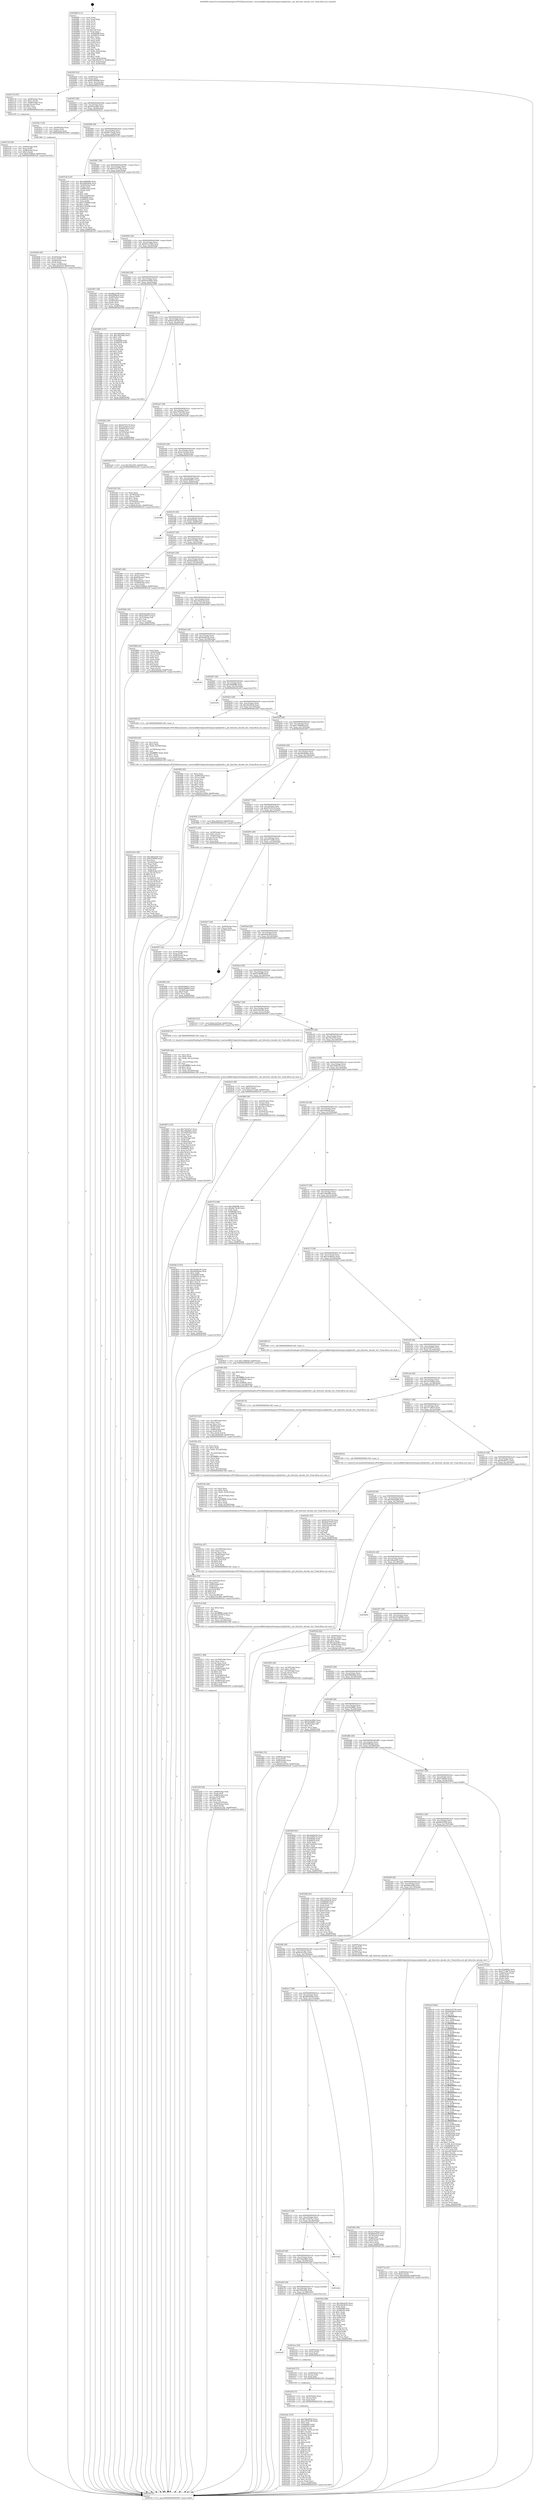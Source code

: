 digraph "0x4028f0" {
  label = "0x4028f0 (/mnt/c/Users/mathe/Desktop/tcc/POCII/binaries/extr_reactossdklib3rdpartyfreetypesrcpfrpfrsbit.c_pfr_bitwriter_decode_rle1_Final-ollvm.out::main(0))"
  labelloc = "t"
  node[shape=record]

  Entry [label="",width=0.3,height=0.3,shape=circle,fillcolor=black,style=filled]
  "0x40295f" [label="{
     0x40295f [32]\l
     | [instrs]\l
     &nbsp;&nbsp;0x40295f \<+6\>: mov -0xb8(%rbp),%eax\l
     &nbsp;&nbsp;0x402965 \<+2\>: mov %eax,%ecx\l
     &nbsp;&nbsp;0x402967 \<+6\>: sub $0x85380866,%ecx\l
     &nbsp;&nbsp;0x40296d \<+6\>: mov %eax,-0xcc(%rbp)\l
     &nbsp;&nbsp;0x402973 \<+6\>: mov %ecx,-0xd0(%rbp)\l
     &nbsp;&nbsp;0x402979 \<+6\>: je 0000000000403116 \<main+0x826\>\l
  }"]
  "0x403116" [label="{
     0x403116 [35]\l
     | [instrs]\l
     &nbsp;&nbsp;0x403116 \<+7\>: mov -0x98(%rbp),%rax\l
     &nbsp;&nbsp;0x40311d \<+6\>: movl $0x1,(%rax)\l
     &nbsp;&nbsp;0x403123 \<+7\>: mov -0x98(%rbp),%rax\l
     &nbsp;&nbsp;0x40312a \<+3\>: movslq (%rax),%rax\l
     &nbsp;&nbsp;0x40312d \<+4\>: shl $0x5,%rax\l
     &nbsp;&nbsp;0x403131 \<+3\>: mov %rax,%rdi\l
     &nbsp;&nbsp;0x403134 \<+5\>: call 0000000000401050 \<malloc@plt\>\l
     | [calls]\l
     &nbsp;&nbsp;0x401050 \{1\} (unknown)\l
  }"]
  "0x40297f" [label="{
     0x40297f [28]\l
     | [instrs]\l
     &nbsp;&nbsp;0x40297f \<+5\>: jmp 0000000000402984 \<main+0x94\>\l
     &nbsp;&nbsp;0x402984 \<+6\>: mov -0xcc(%rbp),%eax\l
     &nbsp;&nbsp;0x40298a \<+5\>: sub $0x87bac6d3,%eax\l
     &nbsp;&nbsp;0x40298f \<+6\>: mov %eax,-0xd4(%rbp)\l
     &nbsp;&nbsp;0x402995 \<+6\>: je 00000000004030c1 \<main+0x7d1\>\l
  }"]
  Exit [label="",width=0.3,height=0.3,shape=circle,fillcolor=black,style=filled,peripheries=2]
  "0x4030c1" [label="{
     0x4030c1 [19]\l
     | [instrs]\l
     &nbsp;&nbsp;0x4030c1 \<+7\>: mov -0xa8(%rbp),%rax\l
     &nbsp;&nbsp;0x4030c8 \<+3\>: mov (%rax),%rax\l
     &nbsp;&nbsp;0x4030cb \<+4\>: mov 0x8(%rax),%rdi\l
     &nbsp;&nbsp;0x4030cf \<+5\>: call 0000000000401060 \<atoi@plt\>\l
     | [calls]\l
     &nbsp;&nbsp;0x401060 \{1\} (unknown)\l
  }"]
  "0x40299b" [label="{
     0x40299b [28]\l
     | [instrs]\l
     &nbsp;&nbsp;0x40299b \<+5\>: jmp 00000000004029a0 \<main+0xb0\>\l
     &nbsp;&nbsp;0x4029a0 \<+6\>: mov -0xcc(%rbp),%eax\l
     &nbsp;&nbsp;0x4029a6 \<+5\>: sub $0x8bc74cd0,%eax\l
     &nbsp;&nbsp;0x4029ab \<+6\>: mov %eax,-0xd8(%rbp)\l
     &nbsp;&nbsp;0x4029b1 \<+6\>: je 00000000004037a9 \<main+0xeb9\>\l
  }"]
  "0x403a4e" [label="{
     0x403a4e [155]\l
     | [instrs]\l
     &nbsp;&nbsp;0x403a4e \<+5\>: mov $0x76ba6945,%ecx\l
     &nbsp;&nbsp;0x403a53 \<+5\>: mov $0xa783b1d6,%edx\l
     &nbsp;&nbsp;0x403a58 \<+3\>: mov $0x1,%sil\l
     &nbsp;&nbsp;0x403a5b \<+8\>: mov 0x406068,%r8d\l
     &nbsp;&nbsp;0x403a63 \<+8\>: mov 0x406054,%r9d\l
     &nbsp;&nbsp;0x403a6b \<+3\>: mov %r8d,%r10d\l
     &nbsp;&nbsp;0x403a6e \<+7\>: add $0x4217b535,%r10d\l
     &nbsp;&nbsp;0x403a75 \<+4\>: sub $0x1,%r10d\l
     &nbsp;&nbsp;0x403a79 \<+7\>: sub $0x4217b535,%r10d\l
     &nbsp;&nbsp;0x403a80 \<+4\>: imul %r10d,%r8d\l
     &nbsp;&nbsp;0x403a84 \<+4\>: and $0x1,%r8d\l
     &nbsp;&nbsp;0x403a88 \<+4\>: cmp $0x0,%r8d\l
     &nbsp;&nbsp;0x403a8c \<+4\>: sete %r11b\l
     &nbsp;&nbsp;0x403a90 \<+4\>: cmp $0xa,%r9d\l
     &nbsp;&nbsp;0x403a94 \<+3\>: setl %bl\l
     &nbsp;&nbsp;0x403a97 \<+3\>: mov %r11b,%r14b\l
     &nbsp;&nbsp;0x403a9a \<+4\>: xor $0xff,%r14b\l
     &nbsp;&nbsp;0x403a9e \<+3\>: mov %bl,%r15b\l
     &nbsp;&nbsp;0x403aa1 \<+4\>: xor $0xff,%r15b\l
     &nbsp;&nbsp;0x403aa5 \<+4\>: xor $0x0,%sil\l
     &nbsp;&nbsp;0x403aa9 \<+3\>: mov %r14b,%r12b\l
     &nbsp;&nbsp;0x403aac \<+4\>: and $0x0,%r12b\l
     &nbsp;&nbsp;0x403ab0 \<+3\>: and %sil,%r11b\l
     &nbsp;&nbsp;0x403ab3 \<+3\>: mov %r15b,%r13b\l
     &nbsp;&nbsp;0x403ab6 \<+4\>: and $0x0,%r13b\l
     &nbsp;&nbsp;0x403aba \<+3\>: and %sil,%bl\l
     &nbsp;&nbsp;0x403abd \<+3\>: or %r11b,%r12b\l
     &nbsp;&nbsp;0x403ac0 \<+3\>: or %bl,%r13b\l
     &nbsp;&nbsp;0x403ac3 \<+3\>: xor %r13b,%r12b\l
     &nbsp;&nbsp;0x403ac6 \<+3\>: or %r15b,%r14b\l
     &nbsp;&nbsp;0x403ac9 \<+4\>: xor $0xff,%r14b\l
     &nbsp;&nbsp;0x403acd \<+4\>: or $0x0,%sil\l
     &nbsp;&nbsp;0x403ad1 \<+3\>: and %sil,%r14b\l
     &nbsp;&nbsp;0x403ad4 \<+3\>: or %r14b,%r12b\l
     &nbsp;&nbsp;0x403ad7 \<+4\>: test $0x1,%r12b\l
     &nbsp;&nbsp;0x403adb \<+3\>: cmovne %edx,%ecx\l
     &nbsp;&nbsp;0x403ade \<+6\>: mov %ecx,-0xb8(%rbp)\l
     &nbsp;&nbsp;0x403ae4 \<+5\>: jmp 0000000000403cf5 \<main+0x1405\>\l
  }"]
  "0x4037a9" [label="{
     0x4037a9 [125]\l
     | [instrs]\l
     &nbsp;&nbsp;0x4037a9 \<+5\>: mov $0xc6b869fb,%eax\l
     &nbsp;&nbsp;0x4037ae \<+5\>: mov $0x569b08a0,%ecx\l
     &nbsp;&nbsp;0x4037b3 \<+4\>: mov -0x40(%rbp),%rdx\l
     &nbsp;&nbsp;0x4037b7 \<+2\>: mov (%rdx),%esi\l
     &nbsp;&nbsp;0x4037b9 \<+7\>: mov -0x98(%rbp),%rdx\l
     &nbsp;&nbsp;0x4037c0 \<+2\>: cmp (%rdx),%esi\l
     &nbsp;&nbsp;0x4037c2 \<+4\>: setl %dil\l
     &nbsp;&nbsp;0x4037c6 \<+4\>: and $0x1,%dil\l
     &nbsp;&nbsp;0x4037ca \<+4\>: mov %dil,-0x29(%rbp)\l
     &nbsp;&nbsp;0x4037ce \<+7\>: mov 0x406068,%esi\l
     &nbsp;&nbsp;0x4037d5 \<+8\>: mov 0x406054,%r8d\l
     &nbsp;&nbsp;0x4037dd \<+3\>: mov %esi,%r9d\l
     &nbsp;&nbsp;0x4037e0 \<+7\>: sub $0x57392f99,%r9d\l
     &nbsp;&nbsp;0x4037e7 \<+4\>: sub $0x1,%r9d\l
     &nbsp;&nbsp;0x4037eb \<+7\>: add $0x57392f99,%r9d\l
     &nbsp;&nbsp;0x4037f2 \<+4\>: imul %r9d,%esi\l
     &nbsp;&nbsp;0x4037f6 \<+3\>: and $0x1,%esi\l
     &nbsp;&nbsp;0x4037f9 \<+3\>: cmp $0x0,%esi\l
     &nbsp;&nbsp;0x4037fc \<+4\>: sete %dil\l
     &nbsp;&nbsp;0x403800 \<+4\>: cmp $0xa,%r8d\l
     &nbsp;&nbsp;0x403804 \<+4\>: setl %r10b\l
     &nbsp;&nbsp;0x403808 \<+3\>: mov %dil,%r11b\l
     &nbsp;&nbsp;0x40380b \<+3\>: and %r10b,%r11b\l
     &nbsp;&nbsp;0x40380e \<+3\>: xor %r10b,%dil\l
     &nbsp;&nbsp;0x403811 \<+3\>: or %dil,%r11b\l
     &nbsp;&nbsp;0x403814 \<+4\>: test $0x1,%r11b\l
     &nbsp;&nbsp;0x403818 \<+3\>: cmovne %ecx,%eax\l
     &nbsp;&nbsp;0x40381b \<+6\>: mov %eax,-0xb8(%rbp)\l
     &nbsp;&nbsp;0x403821 \<+5\>: jmp 0000000000403cf5 \<main+0x1405\>\l
  }"]
  "0x4029b7" [label="{
     0x4029b7 [28]\l
     | [instrs]\l
     &nbsp;&nbsp;0x4029b7 \<+5\>: jmp 00000000004029bc \<main+0xcc\>\l
     &nbsp;&nbsp;0x4029bc \<+6\>: mov -0xcc(%rbp),%eax\l
     &nbsp;&nbsp;0x4029c2 \<+5\>: sub $0x9323575b,%eax\l
     &nbsp;&nbsp;0x4029c7 \<+6\>: mov %eax,-0xdc(%rbp)\l
     &nbsp;&nbsp;0x4029cd \<+6\>: je 0000000000403b4f \<main+0x125f\>\l
  }"]
  "0x403a3f" [label="{
     0x403a3f [15]\l
     | [instrs]\l
     &nbsp;&nbsp;0x403a3f \<+4\>: mov -0x50(%rbp),%rax\l
     &nbsp;&nbsp;0x403a43 \<+3\>: mov (%rax),%rax\l
     &nbsp;&nbsp;0x403a46 \<+3\>: mov %rax,%rdi\l
     &nbsp;&nbsp;0x403a49 \<+5\>: call 0000000000401030 \<free@plt\>\l
     | [calls]\l
     &nbsp;&nbsp;0x401030 \{1\} (unknown)\l
  }"]
  "0x403b4f" [label="{
     0x403b4f\l
  }", style=dashed]
  "0x4029d3" [label="{
     0x4029d3 [28]\l
     | [instrs]\l
     &nbsp;&nbsp;0x4029d3 \<+5\>: jmp 00000000004029d8 \<main+0xe8\>\l
     &nbsp;&nbsp;0x4029d8 \<+6\>: mov -0xcc(%rbp),%eax\l
     &nbsp;&nbsp;0x4029de \<+5\>: sub $0x951a7600,%eax\l
     &nbsp;&nbsp;0x4029e3 \<+6\>: mov %eax,-0xe0(%rbp)\l
     &nbsp;&nbsp;0x4029e9 \<+6\>: je 00000000004035b7 \<main+0xcc7\>\l
  }"]
  "0x403a30" [label="{
     0x403a30 [15]\l
     | [instrs]\l
     &nbsp;&nbsp;0x403a30 \<+4\>: mov -0x68(%rbp),%rax\l
     &nbsp;&nbsp;0x403a34 \<+3\>: mov (%rax),%rax\l
     &nbsp;&nbsp;0x403a37 \<+3\>: mov %rax,%rdi\l
     &nbsp;&nbsp;0x403a3a \<+5\>: call 0000000000401030 \<free@plt\>\l
     | [calls]\l
     &nbsp;&nbsp;0x401030 \{1\} (unknown)\l
  }"]
  "0x4035b7" [label="{
     0x4035b7 [36]\l
     | [instrs]\l
     &nbsp;&nbsp;0x4035b7 \<+5\>: mov $0x6bb3a56f,%eax\l
     &nbsp;&nbsp;0x4035bc \<+5\>: mov $0x628f8aa6,%ecx\l
     &nbsp;&nbsp;0x4035c1 \<+4\>: mov -0x48(%rbp),%rdx\l
     &nbsp;&nbsp;0x4035c5 \<+2\>: mov (%rdx),%esi\l
     &nbsp;&nbsp;0x4035c7 \<+4\>: mov -0x58(%rbp),%rdx\l
     &nbsp;&nbsp;0x4035cb \<+2\>: cmp (%rdx),%esi\l
     &nbsp;&nbsp;0x4035cd \<+3\>: cmovl %ecx,%eax\l
     &nbsp;&nbsp;0x4035d0 \<+6\>: mov %eax,-0xb8(%rbp)\l
     &nbsp;&nbsp;0x4035d6 \<+5\>: jmp 0000000000403cf5 \<main+0x1405\>\l
  }"]
  "0x4029ef" [label="{
     0x4029ef [28]\l
     | [instrs]\l
     &nbsp;&nbsp;0x4029ef \<+5\>: jmp 00000000004029f4 \<main+0x104\>\l
     &nbsp;&nbsp;0x4029f4 \<+6\>: mov -0xcc(%rbp),%eax\l
     &nbsp;&nbsp;0x4029fa \<+5\>: sub $0x9c4c4064,%eax\l
     &nbsp;&nbsp;0x4029ff \<+6\>: mov %eax,-0xe4(%rbp)\l
     &nbsp;&nbsp;0x402a05 \<+6\>: je 0000000000403995 \<main+0x10a5\>\l
  }"]
  "0x402e87" [label="{
     0x402e87\l
  }", style=dashed]
  "0x403995" [label="{
     0x403995 [137]\l
     | [instrs]\l
     &nbsp;&nbsp;0x403995 \<+5\>: mov $0x76ba6945,%eax\l
     &nbsp;&nbsp;0x40399a \<+5\>: mov $0x7fb5c9d4,%ecx\l
     &nbsp;&nbsp;0x40399f \<+2\>: mov $0x1,%dl\l
     &nbsp;&nbsp;0x4039a1 \<+2\>: xor %esi,%esi\l
     &nbsp;&nbsp;0x4039a3 \<+7\>: mov 0x406068,%edi\l
     &nbsp;&nbsp;0x4039aa \<+8\>: mov 0x406054,%r8d\l
     &nbsp;&nbsp;0x4039b2 \<+3\>: sub $0x1,%esi\l
     &nbsp;&nbsp;0x4039b5 \<+3\>: mov %edi,%r9d\l
     &nbsp;&nbsp;0x4039b8 \<+3\>: add %esi,%r9d\l
     &nbsp;&nbsp;0x4039bb \<+4\>: imul %r9d,%edi\l
     &nbsp;&nbsp;0x4039bf \<+3\>: and $0x1,%edi\l
     &nbsp;&nbsp;0x4039c2 \<+3\>: cmp $0x0,%edi\l
     &nbsp;&nbsp;0x4039c5 \<+4\>: sete %r10b\l
     &nbsp;&nbsp;0x4039c9 \<+4\>: cmp $0xa,%r8d\l
     &nbsp;&nbsp;0x4039cd \<+4\>: setl %r11b\l
     &nbsp;&nbsp;0x4039d1 \<+3\>: mov %r10b,%bl\l
     &nbsp;&nbsp;0x4039d4 \<+3\>: xor $0xff,%bl\l
     &nbsp;&nbsp;0x4039d7 \<+3\>: mov %r11b,%r14b\l
     &nbsp;&nbsp;0x4039da \<+4\>: xor $0xff,%r14b\l
     &nbsp;&nbsp;0x4039de \<+3\>: xor $0x0,%dl\l
     &nbsp;&nbsp;0x4039e1 \<+3\>: mov %bl,%r15b\l
     &nbsp;&nbsp;0x4039e4 \<+4\>: and $0x0,%r15b\l
     &nbsp;&nbsp;0x4039e8 \<+3\>: and %dl,%r10b\l
     &nbsp;&nbsp;0x4039eb \<+3\>: mov %r14b,%r12b\l
     &nbsp;&nbsp;0x4039ee \<+4\>: and $0x0,%r12b\l
     &nbsp;&nbsp;0x4039f2 \<+3\>: and %dl,%r11b\l
     &nbsp;&nbsp;0x4039f5 \<+3\>: or %r10b,%r15b\l
     &nbsp;&nbsp;0x4039f8 \<+3\>: or %r11b,%r12b\l
     &nbsp;&nbsp;0x4039fb \<+3\>: xor %r12b,%r15b\l
     &nbsp;&nbsp;0x4039fe \<+3\>: or %r14b,%bl\l
     &nbsp;&nbsp;0x403a01 \<+3\>: xor $0xff,%bl\l
     &nbsp;&nbsp;0x403a04 \<+3\>: or $0x0,%dl\l
     &nbsp;&nbsp;0x403a07 \<+2\>: and %dl,%bl\l
     &nbsp;&nbsp;0x403a09 \<+3\>: or %bl,%r15b\l
     &nbsp;&nbsp;0x403a0c \<+4\>: test $0x1,%r15b\l
     &nbsp;&nbsp;0x403a10 \<+3\>: cmovne %ecx,%eax\l
     &nbsp;&nbsp;0x403a13 \<+6\>: mov %eax,-0xb8(%rbp)\l
     &nbsp;&nbsp;0x403a19 \<+5\>: jmp 0000000000403cf5 \<main+0x1405\>\l
  }"]
  "0x402a0b" [label="{
     0x402a0b [28]\l
     | [instrs]\l
     &nbsp;&nbsp;0x402a0b \<+5\>: jmp 0000000000402a10 \<main+0x120\>\l
     &nbsp;&nbsp;0x402a10 \<+6\>: mov -0xcc(%rbp),%eax\l
     &nbsp;&nbsp;0x402a16 \<+5\>: sub $0x9e1a870d,%eax\l
     &nbsp;&nbsp;0x402a1b \<+6\>: mov %eax,-0xe8(%rbp)\l
     &nbsp;&nbsp;0x402a21 \<+6\>: je 00000000004034d2 \<main+0xbe2\>\l
  }"]
  "0x403a1e" [label="{
     0x403a1e [18]\l
     | [instrs]\l
     &nbsp;&nbsp;0x403a1e \<+7\>: mov -0x90(%rbp),%rax\l
     &nbsp;&nbsp;0x403a25 \<+3\>: mov (%rax),%rax\l
     &nbsp;&nbsp;0x403a28 \<+3\>: mov %rax,%rdi\l
     &nbsp;&nbsp;0x403a2b \<+5\>: call 0000000000401030 \<free@plt\>\l
     | [calls]\l
     &nbsp;&nbsp;0x401030 \{1\} (unknown)\l
  }"]
  "0x4034d2" [label="{
     0x4034d2 [36]\l
     | [instrs]\l
     &nbsp;&nbsp;0x4034d2 \<+5\>: mov $0xd5103c18,%eax\l
     &nbsp;&nbsp;0x4034d7 \<+5\>: mov $0x1dcdbec0,%ecx\l
     &nbsp;&nbsp;0x4034dc \<+4\>: mov -0x60(%rbp),%rdx\l
     &nbsp;&nbsp;0x4034e0 \<+2\>: mov (%rdx),%esi\l
     &nbsp;&nbsp;0x4034e2 \<+4\>: mov -0x70(%rbp),%rdx\l
     &nbsp;&nbsp;0x4034e6 \<+2\>: cmp (%rdx),%esi\l
     &nbsp;&nbsp;0x4034e8 \<+3\>: cmovl %ecx,%eax\l
     &nbsp;&nbsp;0x4034eb \<+6\>: mov %eax,-0xb8(%rbp)\l
     &nbsp;&nbsp;0x4034f1 \<+5\>: jmp 0000000000403cf5 \<main+0x1405\>\l
  }"]
  "0x402a27" [label="{
     0x402a27 [28]\l
     | [instrs]\l
     &nbsp;&nbsp;0x402a27 \<+5\>: jmp 0000000000402a2c \<main+0x13c\>\l
     &nbsp;&nbsp;0x402a2c \<+6\>: mov -0xcc(%rbp),%eax\l
     &nbsp;&nbsp;0x402a32 \<+5\>: sub $0xa783b1d6,%eax\l
     &nbsp;&nbsp;0x402a37 \<+6\>: mov %eax,-0xec(%rbp)\l
     &nbsp;&nbsp;0x402a3d \<+6\>: je 0000000000403ae9 \<main+0x11f9\>\l
  }"]
  "0x402e6b" [label="{
     0x402e6b [28]\l
     | [instrs]\l
     &nbsp;&nbsp;0x402e6b \<+5\>: jmp 0000000000402e70 \<main+0x580\>\l
     &nbsp;&nbsp;0x402e70 \<+6\>: mov -0xcc(%rbp),%eax\l
     &nbsp;&nbsp;0x402e76 \<+5\>: sub $0x7fb5c9d4,%eax\l
     &nbsp;&nbsp;0x402e7b \<+6\>: mov %eax,-0x188(%rbp)\l
     &nbsp;&nbsp;0x402e81 \<+6\>: je 0000000000403a1e \<main+0x112e\>\l
  }"]
  "0x403ae9" [label="{
     0x403ae9 [15]\l
     | [instrs]\l
     &nbsp;&nbsp;0x403ae9 \<+10\>: movl $0x78a2305,-0xb8(%rbp)\l
     &nbsp;&nbsp;0x403af3 \<+5\>: jmp 0000000000403cf5 \<main+0x1405\>\l
  }"]
  "0x402a43" [label="{
     0x402a43 [28]\l
     | [instrs]\l
     &nbsp;&nbsp;0x402a43 \<+5\>: jmp 0000000000402a48 \<main+0x158\>\l
     &nbsp;&nbsp;0x402a48 \<+6\>: mov -0xcc(%rbp),%eax\l
     &nbsp;&nbsp;0x402a4e \<+5\>: sub $0xac2225a4,%eax\l
     &nbsp;&nbsp;0x402a53 \<+6\>: mov %eax,-0xf0(%rbp)\l
     &nbsp;&nbsp;0x402a59 \<+6\>: je 00000000004033d3 \<main+0xae3\>\l
  }"]
  "0x403cbb" [label="{
     0x403cbb\l
  }", style=dashed]
  "0x4033d3" [label="{
     0x4033d3 [34]\l
     | [instrs]\l
     &nbsp;&nbsp;0x4033d3 \<+2\>: xor %eax,%eax\l
     &nbsp;&nbsp;0x4033d5 \<+4\>: mov -0x78(%rbp),%rcx\l
     &nbsp;&nbsp;0x4033d9 \<+2\>: mov (%rcx),%edx\l
     &nbsp;&nbsp;0x4033db \<+3\>: sub $0x1,%eax\l
     &nbsp;&nbsp;0x4033de \<+2\>: sub %eax,%edx\l
     &nbsp;&nbsp;0x4033e0 \<+4\>: mov -0x78(%rbp),%rcx\l
     &nbsp;&nbsp;0x4033e4 \<+2\>: mov %edx,(%rcx)\l
     &nbsp;&nbsp;0x4033e6 \<+10\>: movl $0x6c41a3ec,-0xb8(%rbp)\l
     &nbsp;&nbsp;0x4033f0 \<+5\>: jmp 0000000000403cf5 \<main+0x1405\>\l
  }"]
  "0x402a5f" [label="{
     0x402a5f [28]\l
     | [instrs]\l
     &nbsp;&nbsp;0x402a5f \<+5\>: jmp 0000000000402a64 \<main+0x174\>\l
     &nbsp;&nbsp;0x402a64 \<+6\>: mov -0xcc(%rbp),%eax\l
     &nbsp;&nbsp;0x402a6a \<+5\>: sub $0xb05b8615,%eax\l
     &nbsp;&nbsp;0x402a6f \<+6\>: mov %eax,-0xf4(%rbp)\l
     &nbsp;&nbsp;0x402a75 \<+6\>: je 0000000000403af8 \<main+0x1208\>\l
  }"]
  "0x402e4f" [label="{
     0x402e4f [28]\l
     | [instrs]\l
     &nbsp;&nbsp;0x402e4f \<+5\>: jmp 0000000000402e54 \<main+0x564\>\l
     &nbsp;&nbsp;0x402e54 \<+6\>: mov -0xcc(%rbp),%eax\l
     &nbsp;&nbsp;0x402e5a \<+5\>: sub $0x76ba6945,%eax\l
     &nbsp;&nbsp;0x402e5f \<+6\>: mov %eax,-0x184(%rbp)\l
     &nbsp;&nbsp;0x402e65 \<+6\>: je 0000000000403cbb \<main+0x13cb\>\l
  }"]
  "0x403af8" [label="{
     0x403af8\l
  }", style=dashed]
  "0x402a7b" [label="{
     0x402a7b [28]\l
     | [instrs]\l
     &nbsp;&nbsp;0x402a7b \<+5\>: jmp 0000000000402a80 \<main+0x190\>\l
     &nbsp;&nbsp;0x402a80 \<+6\>: mov -0xcc(%rbp),%eax\l
     &nbsp;&nbsp;0x402a86 \<+5\>: sub $0xb65fa0ac,%eax\l
     &nbsp;&nbsp;0x402a8b \<+6\>: mov %eax,-0xf8(%rbp)\l
     &nbsp;&nbsp;0x402a91 \<+6\>: je 0000000000403b07 \<main+0x1217\>\l
  }"]
  "0x403c06" [label="{
     0x403c06\l
  }", style=dashed]
  "0x403b07" [label="{
     0x403b07\l
  }", style=dashed]
  "0x402a97" [label="{
     0x402a97 [28]\l
     | [instrs]\l
     &nbsp;&nbsp;0x402a97 \<+5\>: jmp 0000000000402a9c \<main+0x1ac\>\l
     &nbsp;&nbsp;0x402a9c \<+6\>: mov -0xcc(%rbp),%eax\l
     &nbsp;&nbsp;0x402aa2 \<+5\>: sub $0xb7553482,%eax\l
     &nbsp;&nbsp;0x402aa7 \<+6\>: mov %eax,-0xfc(%rbp)\l
     &nbsp;&nbsp;0x402aad \<+6\>: je 0000000000403465 \<main+0xb75\>\l
  }"]
  "0x4038c3" [label="{
     0x4038c3 [153]\l
     | [instrs]\l
     &nbsp;&nbsp;0x4038c3 \<+5\>: mov $0xc6ab9c5b,%edx\l
     &nbsp;&nbsp;0x4038c8 \<+5\>: mov $0xd404b0ea,%esi\l
     &nbsp;&nbsp;0x4038cd \<+3\>: mov $0x1,%r8b\l
     &nbsp;&nbsp;0x4038d0 \<+8\>: mov 0x406068,%r9d\l
     &nbsp;&nbsp;0x4038d8 \<+8\>: mov 0x406054,%r10d\l
     &nbsp;&nbsp;0x4038e0 \<+3\>: mov %r9d,%r11d\l
     &nbsp;&nbsp;0x4038e3 \<+7\>: add $0xcb106b23,%r11d\l
     &nbsp;&nbsp;0x4038ea \<+4\>: sub $0x1,%r11d\l
     &nbsp;&nbsp;0x4038ee \<+7\>: sub $0xcb106b23,%r11d\l
     &nbsp;&nbsp;0x4038f5 \<+4\>: imul %r11d,%r9d\l
     &nbsp;&nbsp;0x4038f9 \<+4\>: and $0x1,%r9d\l
     &nbsp;&nbsp;0x4038fd \<+4\>: cmp $0x0,%r9d\l
     &nbsp;&nbsp;0x403901 \<+3\>: sete %bl\l
     &nbsp;&nbsp;0x403904 \<+4\>: cmp $0xa,%r10d\l
     &nbsp;&nbsp;0x403908 \<+4\>: setl %r14b\l
     &nbsp;&nbsp;0x40390c \<+3\>: mov %bl,%r15b\l
     &nbsp;&nbsp;0x40390f \<+4\>: xor $0xff,%r15b\l
     &nbsp;&nbsp;0x403913 \<+3\>: mov %r14b,%r12b\l
     &nbsp;&nbsp;0x403916 \<+4\>: xor $0xff,%r12b\l
     &nbsp;&nbsp;0x40391a \<+4\>: xor $0x0,%r8b\l
     &nbsp;&nbsp;0x40391e \<+3\>: mov %r15b,%r13b\l
     &nbsp;&nbsp;0x403921 \<+4\>: and $0x0,%r13b\l
     &nbsp;&nbsp;0x403925 \<+3\>: and %r8b,%bl\l
     &nbsp;&nbsp;0x403928 \<+3\>: mov %r12b,%al\l
     &nbsp;&nbsp;0x40392b \<+2\>: and $0x0,%al\l
     &nbsp;&nbsp;0x40392d \<+3\>: and %r8b,%r14b\l
     &nbsp;&nbsp;0x403930 \<+3\>: or %bl,%r13b\l
     &nbsp;&nbsp;0x403933 \<+3\>: or %r14b,%al\l
     &nbsp;&nbsp;0x403936 \<+3\>: xor %al,%r13b\l
     &nbsp;&nbsp;0x403939 \<+3\>: or %r12b,%r15b\l
     &nbsp;&nbsp;0x40393c \<+4\>: xor $0xff,%r15b\l
     &nbsp;&nbsp;0x403940 \<+4\>: or $0x0,%r8b\l
     &nbsp;&nbsp;0x403944 \<+3\>: and %r8b,%r15b\l
     &nbsp;&nbsp;0x403947 \<+3\>: or %r15b,%r13b\l
     &nbsp;&nbsp;0x40394a \<+4\>: test $0x1,%r13b\l
     &nbsp;&nbsp;0x40394e \<+3\>: cmovne %esi,%edx\l
     &nbsp;&nbsp;0x403951 \<+6\>: mov %edx,-0xb8(%rbp)\l
     &nbsp;&nbsp;0x403957 \<+5\>: jmp 0000000000403cf5 \<main+0x1405\>\l
  }"]
  "0x403465" [label="{
     0x403465 [48]\l
     | [instrs]\l
     &nbsp;&nbsp;0x403465 \<+7\>: mov -0x88(%rbp),%rax\l
     &nbsp;&nbsp;0x40346c \<+2\>: mov (%rax),%ecx\l
     &nbsp;&nbsp;0x40346e \<+6\>: sub $0x644eaaa7,%ecx\l
     &nbsp;&nbsp;0x403474 \<+3\>: add $0x1,%ecx\l
     &nbsp;&nbsp;0x403477 \<+6\>: add $0x644eaaa7,%ecx\l
     &nbsp;&nbsp;0x40347d \<+7\>: mov -0x88(%rbp),%rax\l
     &nbsp;&nbsp;0x403484 \<+2\>: mov %ecx,(%rax)\l
     &nbsp;&nbsp;0x403486 \<+10\>: movl $0x6726bbef,-0xb8(%rbp)\l
     &nbsp;&nbsp;0x403490 \<+5\>: jmp 0000000000403cf5 \<main+0x1405\>\l
  }"]
  "0x402ab3" [label="{
     0x402ab3 [28]\l
     | [instrs]\l
     &nbsp;&nbsp;0x402ab3 \<+5\>: jmp 0000000000402ab8 \<main+0x1c8\>\l
     &nbsp;&nbsp;0x402ab8 \<+6\>: mov -0xcc(%rbp),%eax\l
     &nbsp;&nbsp;0x402abe \<+5\>: sub $0xb9e0b0e2,%eax\l
     &nbsp;&nbsp;0x402ac3 \<+6\>: mov %eax,-0x100(%rbp)\l
     &nbsp;&nbsp;0x402ac9 \<+6\>: je 0000000000403082 \<main+0x792\>\l
  }"]
  "0x40373a" [label="{
     0x40373a [25]\l
     | [instrs]\l
     &nbsp;&nbsp;0x40373a \<+4\>: mov -0x40(%rbp),%rax\l
     &nbsp;&nbsp;0x40373e \<+6\>: movl $0x0,(%rax)\l
     &nbsp;&nbsp;0x403744 \<+10\>: movl $0xcb9e0af,-0xb8(%rbp)\l
     &nbsp;&nbsp;0x40374e \<+5\>: jmp 0000000000403cf5 \<main+0x1405\>\l
  }"]
  "0x403082" [label="{
     0x403082 [30]\l
     | [instrs]\l
     &nbsp;&nbsp;0x403082 \<+5\>: mov $0x87bac6d3,%eax\l
     &nbsp;&nbsp;0x403087 \<+5\>: mov $0x2d34f57d,%ecx\l
     &nbsp;&nbsp;0x40308c \<+3\>: mov -0x31(%rbp),%dl\l
     &nbsp;&nbsp;0x40308f \<+3\>: test $0x1,%dl\l
     &nbsp;&nbsp;0x403092 \<+3\>: cmovne %ecx,%eax\l
     &nbsp;&nbsp;0x403095 \<+6\>: mov %eax,-0xb8(%rbp)\l
     &nbsp;&nbsp;0x40309b \<+5\>: jmp 0000000000403cf5 \<main+0x1405\>\l
  }"]
  "0x402acf" [label="{
     0x402acf [28]\l
     | [instrs]\l
     &nbsp;&nbsp;0x402acf \<+5\>: jmp 0000000000402ad4 \<main+0x1e4\>\l
     &nbsp;&nbsp;0x402ad4 \<+6\>: mov -0xcc(%rbp),%eax\l
     &nbsp;&nbsp;0x402ada \<+5\>: sub $0xc44af1e9,%eax\l
     &nbsp;&nbsp;0x402adf \<+6\>: mov %eax,-0x104(%rbp)\l
     &nbsp;&nbsp;0x402ae5 \<+6\>: je 000000000040396b \<main+0x107b\>\l
  }"]
  "0x403667" [label="{
     0x403667 [125]\l
     | [instrs]\l
     &nbsp;&nbsp;0x403667 \<+5\>: mov $0x722d37a7,%ecx\l
     &nbsp;&nbsp;0x40366c \<+5\>: mov $0x1d6a4fb4,%edx\l
     &nbsp;&nbsp;0x403671 \<+6\>: mov -0x1b0(%rbp),%esi\l
     &nbsp;&nbsp;0x403677 \<+3\>: imul %eax,%esi\l
     &nbsp;&nbsp;0x40367a \<+3\>: movslq %esi,%rdi\l
     &nbsp;&nbsp;0x40367d \<+4\>: mov -0x50(%rbp),%r8\l
     &nbsp;&nbsp;0x403681 \<+3\>: mov (%r8),%r8\l
     &nbsp;&nbsp;0x403684 \<+4\>: mov -0x48(%rbp),%r9\l
     &nbsp;&nbsp;0x403688 \<+3\>: movslq (%r9),%r9\l
     &nbsp;&nbsp;0x40368b \<+4\>: mov %rdi,(%r8,%r9,8)\l
     &nbsp;&nbsp;0x40368f \<+7\>: mov 0x406068,%eax\l
     &nbsp;&nbsp;0x403696 \<+7\>: mov 0x406054,%esi\l
     &nbsp;&nbsp;0x40369d \<+3\>: mov %eax,%r10d\l
     &nbsp;&nbsp;0x4036a0 \<+7\>: sub $0xc543e3c,%r10d\l
     &nbsp;&nbsp;0x4036a7 \<+4\>: sub $0x1,%r10d\l
     &nbsp;&nbsp;0x4036ab \<+7\>: add $0xc543e3c,%r10d\l
     &nbsp;&nbsp;0x4036b2 \<+4\>: imul %r10d,%eax\l
     &nbsp;&nbsp;0x4036b6 \<+3\>: and $0x1,%eax\l
     &nbsp;&nbsp;0x4036b9 \<+3\>: cmp $0x0,%eax\l
     &nbsp;&nbsp;0x4036bc \<+4\>: sete %r11b\l
     &nbsp;&nbsp;0x4036c0 \<+3\>: cmp $0xa,%esi\l
     &nbsp;&nbsp;0x4036c3 \<+3\>: setl %bl\l
     &nbsp;&nbsp;0x4036c6 \<+3\>: mov %r11b,%r14b\l
     &nbsp;&nbsp;0x4036c9 \<+3\>: and %bl,%r14b\l
     &nbsp;&nbsp;0x4036cc \<+3\>: xor %bl,%r11b\l
     &nbsp;&nbsp;0x4036cf \<+3\>: or %r11b,%r14b\l
     &nbsp;&nbsp;0x4036d2 \<+4\>: test $0x1,%r14b\l
     &nbsp;&nbsp;0x4036d6 \<+3\>: cmovne %edx,%ecx\l
     &nbsp;&nbsp;0x4036d9 \<+6\>: mov %ecx,-0xb8(%rbp)\l
     &nbsp;&nbsp;0x4036df \<+5\>: jmp 0000000000403cf5 \<main+0x1405\>\l
  }"]
  "0x40396b" [label="{
     0x40396b [42]\l
     | [instrs]\l
     &nbsp;&nbsp;0x40396b \<+2\>: xor %eax,%eax\l
     &nbsp;&nbsp;0x40396d \<+4\>: mov -0x40(%rbp),%rcx\l
     &nbsp;&nbsp;0x403971 \<+2\>: mov (%rcx),%edx\l
     &nbsp;&nbsp;0x403973 \<+2\>: mov %eax,%esi\l
     &nbsp;&nbsp;0x403975 \<+2\>: sub %edx,%esi\l
     &nbsp;&nbsp;0x403977 \<+2\>: mov %eax,%edx\l
     &nbsp;&nbsp;0x403979 \<+3\>: sub $0x1,%edx\l
     &nbsp;&nbsp;0x40397c \<+2\>: add %edx,%esi\l
     &nbsp;&nbsp;0x40397e \<+2\>: sub %esi,%eax\l
     &nbsp;&nbsp;0x403980 \<+4\>: mov -0x40(%rbp),%rcx\l
     &nbsp;&nbsp;0x403984 \<+2\>: mov %eax,(%rcx)\l
     &nbsp;&nbsp;0x403986 \<+10\>: movl $0xcb9e0af,-0xb8(%rbp)\l
     &nbsp;&nbsp;0x403990 \<+5\>: jmp 0000000000403cf5 \<main+0x1405\>\l
  }"]
  "0x402aeb" [label="{
     0x402aeb [28]\l
     | [instrs]\l
     &nbsp;&nbsp;0x402aeb \<+5\>: jmp 0000000000402af0 \<main+0x200\>\l
     &nbsp;&nbsp;0x402af0 \<+6\>: mov -0xcc(%rbp),%eax\l
     &nbsp;&nbsp;0x402af6 \<+5\>: sub $0xc6ab9c5b,%eax\l
     &nbsp;&nbsp;0x402afb \<+6\>: mov %eax,-0x108(%rbp)\l
     &nbsp;&nbsp;0x402b01 \<+6\>: je 0000000000403c88 \<main+0x1398\>\l
  }"]
  "0x40363b" [label="{
     0x40363b [44]\l
     | [instrs]\l
     &nbsp;&nbsp;0x40363b \<+2\>: xor %ecx,%ecx\l
     &nbsp;&nbsp;0x40363d \<+5\>: mov $0x2,%edx\l
     &nbsp;&nbsp;0x403642 \<+6\>: mov %edx,-0x1ac(%rbp)\l
     &nbsp;&nbsp;0x403648 \<+1\>: cltd\l
     &nbsp;&nbsp;0x403649 \<+6\>: mov -0x1ac(%rbp),%esi\l
     &nbsp;&nbsp;0x40364f \<+2\>: idiv %esi\l
     &nbsp;&nbsp;0x403651 \<+6\>: imul $0xfffffffe,%edx,%edx\l
     &nbsp;&nbsp;0x403657 \<+3\>: sub $0x1,%ecx\l
     &nbsp;&nbsp;0x40365a \<+2\>: sub %ecx,%edx\l
     &nbsp;&nbsp;0x40365c \<+6\>: mov %edx,-0x1b0(%rbp)\l
     &nbsp;&nbsp;0x403662 \<+5\>: call 0000000000401160 \<next_i\>\l
     | [calls]\l
     &nbsp;&nbsp;0x401160 \{1\} (/mnt/c/Users/mathe/Desktop/tcc/POCII/binaries/extr_reactossdklib3rdpartyfreetypesrcpfrpfrsbit.c_pfr_bitwriter_decode_rle1_Final-ollvm.out::next_i)\l
  }"]
  "0x403c88" [label="{
     0x403c88\l
  }", style=dashed]
  "0x402b07" [label="{
     0x402b07 [28]\l
     | [instrs]\l
     &nbsp;&nbsp;0x402b07 \<+5\>: jmp 0000000000402b0c \<main+0x21c\>\l
     &nbsp;&nbsp;0x402b0c \<+6\>: mov -0xcc(%rbp),%eax\l
     &nbsp;&nbsp;0x402b12 \<+5\>: sub $0xc6b869fb,%eax\l
     &nbsp;&nbsp;0x402b17 \<+6\>: mov %eax,-0x10c(%rbp)\l
     &nbsp;&nbsp;0x402b1d \<+6\>: je 0000000000403c60 \<main+0x1370\>\l
  }"]
  "0x403597" [label="{
     0x403597 [32]\l
     | [instrs]\l
     &nbsp;&nbsp;0x403597 \<+4\>: mov -0x50(%rbp),%rdi\l
     &nbsp;&nbsp;0x40359b \<+3\>: mov %rax,(%rdi)\l
     &nbsp;&nbsp;0x40359e \<+4\>: mov -0x48(%rbp),%rax\l
     &nbsp;&nbsp;0x4035a2 \<+6\>: movl $0x0,(%rax)\l
     &nbsp;&nbsp;0x4035a8 \<+10\>: movl $0x951a7600,-0xb8(%rbp)\l
     &nbsp;&nbsp;0x4035b2 \<+5\>: jmp 0000000000403cf5 \<main+0x1405\>\l
  }"]
  "0x403c60" [label="{
     0x403c60\l
  }", style=dashed]
  "0x402b23" [label="{
     0x402b23 [28]\l
     | [instrs]\l
     &nbsp;&nbsp;0x402b23 \<+5\>: jmp 0000000000402b28 \<main+0x238\>\l
     &nbsp;&nbsp;0x402b28 \<+6\>: mov -0xcc(%rbp),%eax\l
     &nbsp;&nbsp;0x402b2e \<+5\>: sub $0xc6dc0b34,%eax\l
     &nbsp;&nbsp;0x402b33 \<+6\>: mov %eax,-0x110(%rbp)\l
     &nbsp;&nbsp;0x402b39 \<+6\>: je 0000000000403308 \<main+0xa18\>\l
  }"]
  "0x403523" [label="{
     0x403523 [45]\l
     | [instrs]\l
     &nbsp;&nbsp;0x403523 \<+6\>: mov -0x1a8(%rbp),%ecx\l
     &nbsp;&nbsp;0x403529 \<+3\>: imul %eax,%ecx\l
     &nbsp;&nbsp;0x40352c \<+3\>: movslq %ecx,%rsi\l
     &nbsp;&nbsp;0x40352f \<+4\>: mov -0x68(%rbp),%rdi\l
     &nbsp;&nbsp;0x403533 \<+3\>: mov (%rdi),%rdi\l
     &nbsp;&nbsp;0x403536 \<+4\>: mov -0x60(%rbp),%r8\l
     &nbsp;&nbsp;0x40353a \<+3\>: movslq (%r8),%r8\l
     &nbsp;&nbsp;0x40353d \<+4\>: mov %rsi,(%rdi,%r8,8)\l
     &nbsp;&nbsp;0x403541 \<+10\>: movl $0x3b004a66,-0xb8(%rbp)\l
     &nbsp;&nbsp;0x40354b \<+5\>: jmp 0000000000403cf5 \<main+0x1405\>\l
  }"]
  "0x403308" [label="{
     0x403308 [5]\l
     | [instrs]\l
     &nbsp;&nbsp;0x403308 \<+5\>: call 0000000000401160 \<next_i\>\l
     | [calls]\l
     &nbsp;&nbsp;0x401160 \{1\} (/mnt/c/Users/mathe/Desktop/tcc/POCII/binaries/extr_reactossdklib3rdpartyfreetypesrcpfrpfrsbit.c_pfr_bitwriter_decode_rle1_Final-ollvm.out::next_i)\l
  }"]
  "0x402b3f" [label="{
     0x402b3f [28]\l
     | [instrs]\l
     &nbsp;&nbsp;0x402b3f \<+5\>: jmp 0000000000402b44 \<main+0x254\>\l
     &nbsp;&nbsp;0x402b44 \<+6\>: mov -0xcc(%rbp),%eax\l
     &nbsp;&nbsp;0x402b4a \<+5\>: sub $0xc7f6b9df,%eax\l
     &nbsp;&nbsp;0x402b4f \<+6\>: mov %eax,-0x114(%rbp)\l
     &nbsp;&nbsp;0x402b55 \<+6\>: je 00000000004036f3 \<main+0xe03\>\l
  }"]
  "0x4034fb" [label="{
     0x4034fb [40]\l
     | [instrs]\l
     &nbsp;&nbsp;0x4034fb \<+5\>: mov $0x2,%ecx\l
     &nbsp;&nbsp;0x403500 \<+1\>: cltd\l
     &nbsp;&nbsp;0x403501 \<+2\>: idiv %ecx\l
     &nbsp;&nbsp;0x403503 \<+6\>: imul $0xfffffffe,%edx,%ecx\l
     &nbsp;&nbsp;0x403509 \<+6\>: add $0xcd2889dc,%ecx\l
     &nbsp;&nbsp;0x40350f \<+3\>: add $0x1,%ecx\l
     &nbsp;&nbsp;0x403512 \<+6\>: sub $0xcd2889dc,%ecx\l
     &nbsp;&nbsp;0x403518 \<+6\>: mov %ecx,-0x1a8(%rbp)\l
     &nbsp;&nbsp;0x40351e \<+5\>: call 0000000000401160 \<next_i\>\l
     | [calls]\l
     &nbsp;&nbsp;0x401160 \{1\} (/mnt/c/Users/mathe/Desktop/tcc/POCII/binaries/extr_reactossdklib3rdpartyfreetypesrcpfrpfrsbit.c_pfr_bitwriter_decode_rle1_Final-ollvm.out::next_i)\l
  }"]
  "0x4036f3" [label="{
     0x4036f3 [42]\l
     | [instrs]\l
     &nbsp;&nbsp;0x4036f3 \<+2\>: xor %eax,%eax\l
     &nbsp;&nbsp;0x4036f5 \<+4\>: mov -0x48(%rbp),%rcx\l
     &nbsp;&nbsp;0x4036f9 \<+2\>: mov (%rcx),%edx\l
     &nbsp;&nbsp;0x4036fb \<+2\>: mov %eax,%esi\l
     &nbsp;&nbsp;0x4036fd \<+2\>: sub %edx,%esi\l
     &nbsp;&nbsp;0x4036ff \<+2\>: mov %eax,%edx\l
     &nbsp;&nbsp;0x403701 \<+3\>: sub $0x1,%edx\l
     &nbsp;&nbsp;0x403704 \<+2\>: add %edx,%esi\l
     &nbsp;&nbsp;0x403706 \<+2\>: sub %esi,%eax\l
     &nbsp;&nbsp;0x403708 \<+4\>: mov -0x48(%rbp),%rcx\l
     &nbsp;&nbsp;0x40370c \<+2\>: mov %eax,(%rcx)\l
     &nbsp;&nbsp;0x40370e \<+10\>: movl $0x951a7600,-0xb8(%rbp)\l
     &nbsp;&nbsp;0x403718 \<+5\>: jmp 0000000000403cf5 \<main+0x1405\>\l
  }"]
  "0x402b5b" [label="{
     0x402b5b [28]\l
     | [instrs]\l
     &nbsp;&nbsp;0x402b5b \<+5\>: jmp 0000000000402b60 \<main+0x270\>\l
     &nbsp;&nbsp;0x402b60 \<+6\>: mov -0xcc(%rbp),%eax\l
     &nbsp;&nbsp;0x402b66 \<+5\>: sub $0xd404b0ea,%eax\l
     &nbsp;&nbsp;0x402b6b \<+6\>: mov %eax,-0x118(%rbp)\l
     &nbsp;&nbsp;0x402b71 \<+6\>: je 000000000040395c \<main+0x106c\>\l
  }"]
  "0x4034b2" [label="{
     0x4034b2 [32]\l
     | [instrs]\l
     &nbsp;&nbsp;0x4034b2 \<+4\>: mov -0x68(%rbp),%rdi\l
     &nbsp;&nbsp;0x4034b6 \<+3\>: mov %rax,(%rdi)\l
     &nbsp;&nbsp;0x4034b9 \<+4\>: mov -0x60(%rbp),%rax\l
     &nbsp;&nbsp;0x4034bd \<+6\>: movl $0x0,(%rax)\l
     &nbsp;&nbsp;0x4034c3 \<+10\>: movl $0x9e1a870d,-0xb8(%rbp)\l
     &nbsp;&nbsp;0x4034cd \<+5\>: jmp 0000000000403cf5 \<main+0x1405\>\l
  }"]
  "0x40395c" [label="{
     0x40395c [15]\l
     | [instrs]\l
     &nbsp;&nbsp;0x40395c \<+10\>: movl $0xc44af1e9,-0xb8(%rbp)\l
     &nbsp;&nbsp;0x403966 \<+5\>: jmp 0000000000403cf5 \<main+0x1405\>\l
  }"]
  "0x402b77" [label="{
     0x402b77 [28]\l
     | [instrs]\l
     &nbsp;&nbsp;0x402b77 \<+5\>: jmp 0000000000402b7c \<main+0x28c\>\l
     &nbsp;&nbsp;0x402b7c \<+6\>: mov -0xcc(%rbp),%eax\l
     &nbsp;&nbsp;0x402b82 \<+5\>: sub $0xd5103c18,%eax\l
     &nbsp;&nbsp;0x402b87 \<+6\>: mov %eax,-0x11c(%rbp)\l
     &nbsp;&nbsp;0x402b8d \<+6\>: je 000000000040357a \<main+0xc8a\>\l
  }"]
  "0x40342e" [label="{
     0x40342e [55]\l
     | [instrs]\l
     &nbsp;&nbsp;0x40342e \<+6\>: mov -0x1a4(%rbp),%ecx\l
     &nbsp;&nbsp;0x403434 \<+3\>: imul %eax,%ecx\l
     &nbsp;&nbsp;0x403437 \<+7\>: mov -0x90(%rbp),%r8\l
     &nbsp;&nbsp;0x40343e \<+3\>: mov (%r8),%r8\l
     &nbsp;&nbsp;0x403441 \<+7\>: mov -0x88(%rbp),%r9\l
     &nbsp;&nbsp;0x403448 \<+3\>: movslq (%r9),%r9\l
     &nbsp;&nbsp;0x40344b \<+4\>: shl $0x5,%r9\l
     &nbsp;&nbsp;0x40344f \<+3\>: add %r9,%r8\l
     &nbsp;&nbsp;0x403452 \<+4\>: mov %ecx,0x18(%r8)\l
     &nbsp;&nbsp;0x403456 \<+10\>: movl $0xb7553482,-0xb8(%rbp)\l
     &nbsp;&nbsp;0x403460 \<+5\>: jmp 0000000000403cf5 \<main+0x1405\>\l
  }"]
  "0x40357a" [label="{
     0x40357a [29]\l
     | [instrs]\l
     &nbsp;&nbsp;0x40357a \<+4\>: mov -0x58(%rbp),%rax\l
     &nbsp;&nbsp;0x40357e \<+6\>: movl $0x1,(%rax)\l
     &nbsp;&nbsp;0x403584 \<+4\>: mov -0x58(%rbp),%rax\l
     &nbsp;&nbsp;0x403588 \<+3\>: movslq (%rax),%rax\l
     &nbsp;&nbsp;0x40358b \<+4\>: shl $0x3,%rax\l
     &nbsp;&nbsp;0x40358f \<+3\>: mov %rax,%rdi\l
     &nbsp;&nbsp;0x403592 \<+5\>: call 0000000000401050 \<malloc@plt\>\l
     | [calls]\l
     &nbsp;&nbsp;0x401050 \{1\} (unknown)\l
  }"]
  "0x402b93" [label="{
     0x402b93 [28]\l
     | [instrs]\l
     &nbsp;&nbsp;0x402b93 \<+5\>: jmp 0000000000402b98 \<main+0x2a8\>\l
     &nbsp;&nbsp;0x402b98 \<+6\>: mov -0xcc(%rbp),%eax\l
     &nbsp;&nbsp;0x402b9e \<+5\>: sub $0xe077ee66,%eax\l
     &nbsp;&nbsp;0x402ba3 \<+6\>: mov %eax,-0x120(%rbp)\l
     &nbsp;&nbsp;0x402ba9 \<+6\>: je 0000000000403b37 \<main+0x1247\>\l
  }"]
  "0x4033fa" [label="{
     0x4033fa [52]\l
     | [instrs]\l
     &nbsp;&nbsp;0x4033fa \<+2\>: xor %ecx,%ecx\l
     &nbsp;&nbsp;0x4033fc \<+5\>: mov $0x2,%edx\l
     &nbsp;&nbsp;0x403401 \<+6\>: mov %edx,-0x1a0(%rbp)\l
     &nbsp;&nbsp;0x403407 \<+1\>: cltd\l
     &nbsp;&nbsp;0x403408 \<+6\>: mov -0x1a0(%rbp),%esi\l
     &nbsp;&nbsp;0x40340e \<+2\>: idiv %esi\l
     &nbsp;&nbsp;0x403410 \<+6\>: imul $0xfffffffe,%edx,%edx\l
     &nbsp;&nbsp;0x403416 \<+2\>: mov %ecx,%edi\l
     &nbsp;&nbsp;0x403418 \<+2\>: sub %edx,%edi\l
     &nbsp;&nbsp;0x40341a \<+2\>: mov %ecx,%edx\l
     &nbsp;&nbsp;0x40341c \<+3\>: sub $0x1,%edx\l
     &nbsp;&nbsp;0x40341f \<+2\>: add %edx,%edi\l
     &nbsp;&nbsp;0x403421 \<+2\>: sub %edi,%ecx\l
     &nbsp;&nbsp;0x403423 \<+6\>: mov %ecx,-0x1a4(%rbp)\l
     &nbsp;&nbsp;0x403429 \<+5\>: call 0000000000401160 \<next_i\>\l
     | [calls]\l
     &nbsp;&nbsp;0x401160 \{1\} (/mnt/c/Users/mathe/Desktop/tcc/POCII/binaries/extr_reactossdklib3rdpartyfreetypesrcpfrpfrsbit.c_pfr_bitwriter_decode_rle1_Final-ollvm.out::next_i)\l
  }"]
  "0x403b37" [label="{
     0x403b37 [24]\l
     | [instrs]\l
     &nbsp;&nbsp;0x403b37 \<+7\>: mov -0xb0(%rbp),%rax\l
     &nbsp;&nbsp;0x403b3e \<+2\>: mov (%rax),%eax\l
     &nbsp;&nbsp;0x403b40 \<+4\>: lea -0x28(%rbp),%rsp\l
     &nbsp;&nbsp;0x403b44 \<+1\>: pop %rbx\l
     &nbsp;&nbsp;0x403b45 \<+2\>: pop %r12\l
     &nbsp;&nbsp;0x403b47 \<+2\>: pop %r13\l
     &nbsp;&nbsp;0x403b49 \<+2\>: pop %r14\l
     &nbsp;&nbsp;0x403b4b \<+2\>: pop %r15\l
     &nbsp;&nbsp;0x403b4d \<+1\>: pop %rbp\l
     &nbsp;&nbsp;0x403b4e \<+1\>: ret\l
  }"]
  "0x402baf" [label="{
     0x402baf [28]\l
     | [instrs]\l
     &nbsp;&nbsp;0x402baf \<+5\>: jmp 0000000000402bb4 \<main+0x2c4\>\l
     &nbsp;&nbsp;0x402bb4 \<+6\>: mov -0xcc(%rbp),%eax\l
     &nbsp;&nbsp;0x402bba \<+5\>: sub $0xebda561f,%eax\l
     &nbsp;&nbsp;0x402bbf \<+6\>: mov %eax,-0x124(%rbp)\l
     &nbsp;&nbsp;0x402bc5 \<+6\>: je 00000000004030f8 \<main+0x808\>\l
  }"]
  "0x403339" [label="{
     0x403339 [139]\l
     | [instrs]\l
     &nbsp;&nbsp;0x403339 \<+5\>: mov $0x3dbadc95,%ecx\l
     &nbsp;&nbsp;0x40333e \<+5\>: mov $0xf2560f9f,%edx\l
     &nbsp;&nbsp;0x403343 \<+2\>: xor %esi,%esi\l
     &nbsp;&nbsp;0x403345 \<+6\>: mov -0x19c(%rbp),%edi\l
     &nbsp;&nbsp;0x40334b \<+3\>: imul %eax,%edi\l
     &nbsp;&nbsp;0x40334e \<+3\>: movslq %edi,%r8\l
     &nbsp;&nbsp;0x403351 \<+7\>: mov -0x90(%rbp),%r9\l
     &nbsp;&nbsp;0x403358 \<+3\>: mov (%r9),%r9\l
     &nbsp;&nbsp;0x40335b \<+7\>: mov -0x88(%rbp),%r10\l
     &nbsp;&nbsp;0x403362 \<+3\>: movslq (%r10),%r10\l
     &nbsp;&nbsp;0x403365 \<+4\>: shl $0x5,%r10\l
     &nbsp;&nbsp;0x403369 \<+3\>: add %r10,%r9\l
     &nbsp;&nbsp;0x40336c \<+4\>: mov 0x10(%r9),%r9\l
     &nbsp;&nbsp;0x403370 \<+4\>: mov -0x78(%rbp),%r10\l
     &nbsp;&nbsp;0x403374 \<+3\>: movslq (%r10),%r10\l
     &nbsp;&nbsp;0x403377 \<+4\>: mov %r8,(%r9,%r10,8)\l
     &nbsp;&nbsp;0x40337b \<+7\>: mov 0x406068,%eax\l
     &nbsp;&nbsp;0x403382 \<+7\>: mov 0x406054,%edi\l
     &nbsp;&nbsp;0x403389 \<+3\>: sub $0x1,%esi\l
     &nbsp;&nbsp;0x40338c \<+3\>: mov %eax,%r11d\l
     &nbsp;&nbsp;0x40338f \<+3\>: add %esi,%r11d\l
     &nbsp;&nbsp;0x403392 \<+4\>: imul %r11d,%eax\l
     &nbsp;&nbsp;0x403396 \<+3\>: and $0x1,%eax\l
     &nbsp;&nbsp;0x403399 \<+3\>: cmp $0x0,%eax\l
     &nbsp;&nbsp;0x40339c \<+3\>: sete %bl\l
     &nbsp;&nbsp;0x40339f \<+3\>: cmp $0xa,%edi\l
     &nbsp;&nbsp;0x4033a2 \<+4\>: setl %r14b\l
     &nbsp;&nbsp;0x4033a6 \<+3\>: mov %bl,%r15b\l
     &nbsp;&nbsp;0x4033a9 \<+3\>: and %r14b,%r15b\l
     &nbsp;&nbsp;0x4033ac \<+3\>: xor %r14b,%bl\l
     &nbsp;&nbsp;0x4033af \<+3\>: or %bl,%r15b\l
     &nbsp;&nbsp;0x4033b2 \<+4\>: test $0x1,%r15b\l
     &nbsp;&nbsp;0x4033b6 \<+3\>: cmovne %edx,%ecx\l
     &nbsp;&nbsp;0x4033b9 \<+6\>: mov %ecx,-0xb8(%rbp)\l
     &nbsp;&nbsp;0x4033bf \<+5\>: jmp 0000000000403cf5 \<main+0x1405\>\l
  }"]
  "0x4030f8" [label="{
     0x4030f8 [30]\l
     | [instrs]\l
     &nbsp;&nbsp;0x4030f8 \<+5\>: mov $0xb05b8615,%eax\l
     &nbsp;&nbsp;0x4030fd \<+5\>: mov $0x85380866,%ecx\l
     &nbsp;&nbsp;0x403102 \<+3\>: mov -0x30(%rbp),%edx\l
     &nbsp;&nbsp;0x403105 \<+3\>: cmp $0x0,%edx\l
     &nbsp;&nbsp;0x403108 \<+3\>: cmove %ecx,%eax\l
     &nbsp;&nbsp;0x40310b \<+6\>: mov %eax,-0xb8(%rbp)\l
     &nbsp;&nbsp;0x403111 \<+5\>: jmp 0000000000403cf5 \<main+0x1405\>\l
  }"]
  "0x402bcb" [label="{
     0x402bcb [28]\l
     | [instrs]\l
     &nbsp;&nbsp;0x402bcb \<+5\>: jmp 0000000000402bd0 \<main+0x2e0\>\l
     &nbsp;&nbsp;0x402bd0 \<+6\>: mov -0xcc(%rbp),%eax\l
     &nbsp;&nbsp;0x402bd6 \<+5\>: sub $0xf2560f9f,%eax\l
     &nbsp;&nbsp;0x402bdb \<+6\>: mov %eax,-0x128(%rbp)\l
     &nbsp;&nbsp;0x402be1 \<+6\>: je 00000000004033c4 \<main+0xad4\>\l
  }"]
  "0x40330d" [label="{
     0x40330d [44]\l
     | [instrs]\l
     &nbsp;&nbsp;0x40330d \<+2\>: xor %ecx,%ecx\l
     &nbsp;&nbsp;0x40330f \<+5\>: mov $0x2,%edx\l
     &nbsp;&nbsp;0x403314 \<+6\>: mov %edx,-0x198(%rbp)\l
     &nbsp;&nbsp;0x40331a \<+1\>: cltd\l
     &nbsp;&nbsp;0x40331b \<+6\>: mov -0x198(%rbp),%esi\l
     &nbsp;&nbsp;0x403321 \<+2\>: idiv %esi\l
     &nbsp;&nbsp;0x403323 \<+6\>: imul $0xfffffffe,%edx,%edx\l
     &nbsp;&nbsp;0x403329 \<+3\>: sub $0x1,%ecx\l
     &nbsp;&nbsp;0x40332c \<+2\>: sub %ecx,%edx\l
     &nbsp;&nbsp;0x40332e \<+6\>: mov %edx,-0x19c(%rbp)\l
     &nbsp;&nbsp;0x403334 \<+5\>: call 0000000000401160 \<next_i\>\l
     | [calls]\l
     &nbsp;&nbsp;0x401160 \{1\} (/mnt/c/Users/mathe/Desktop/tcc/POCII/binaries/extr_reactossdklib3rdpartyfreetypesrcpfrpfrsbit.c_pfr_bitwriter_decode_rle1_Final-ollvm.out::next_i)\l
  }"]
  "0x4033c4" [label="{
     0x4033c4 [15]\l
     | [instrs]\l
     &nbsp;&nbsp;0x4033c4 \<+10\>: movl $0xac2225a4,-0xb8(%rbp)\l
     &nbsp;&nbsp;0x4033ce \<+5\>: jmp 0000000000403cf5 \<main+0x1405\>\l
  }"]
  "0x402be7" [label="{
     0x402be7 [28]\l
     | [instrs]\l
     &nbsp;&nbsp;0x402be7 \<+5\>: jmp 0000000000402bec \<main+0x2fc\>\l
     &nbsp;&nbsp;0x402bec \<+6\>: mov -0xcc(%rbp),%eax\l
     &nbsp;&nbsp;0x402bf2 \<+5\>: sub $0xfe2b5456,%eax\l
     &nbsp;&nbsp;0x402bf7 \<+6\>: mov %eax,-0x12c(%rbp)\l
     &nbsp;&nbsp;0x402bfd \<+6\>: je 0000000000403636 \<main+0xd46\>\l
  }"]
  "0x402e33" [label="{
     0x402e33 [28]\l
     | [instrs]\l
     &nbsp;&nbsp;0x402e33 \<+5\>: jmp 0000000000402e38 \<main+0x548\>\l
     &nbsp;&nbsp;0x402e38 \<+6\>: mov -0xcc(%rbp),%eax\l
     &nbsp;&nbsp;0x402e3e \<+5\>: sub $0x722d37a7,%eax\l
     &nbsp;&nbsp;0x402e43 \<+6\>: mov %eax,-0x180(%rbp)\l
     &nbsp;&nbsp;0x402e49 \<+6\>: je 0000000000403c06 \<main+0x1316\>\l
  }"]
  "0x403636" [label="{
     0x403636 [5]\l
     | [instrs]\l
     &nbsp;&nbsp;0x403636 \<+5\>: call 0000000000401160 \<next_i\>\l
     | [calls]\l
     &nbsp;&nbsp;0x401160 \{1\} (/mnt/c/Users/mathe/Desktop/tcc/POCII/binaries/extr_reactossdklib3rdpartyfreetypesrcpfrpfrsbit.c_pfr_bitwriter_decode_rle1_Final-ollvm.out::next_i)\l
  }"]
  "0x402c03" [label="{
     0x402c03 [28]\l
     | [instrs]\l
     &nbsp;&nbsp;0x402c03 \<+5\>: jmp 0000000000402c08 \<main+0x318\>\l
     &nbsp;&nbsp;0x402c08 \<+6\>: mov -0xcc(%rbp),%eax\l
     &nbsp;&nbsp;0x402c0e \<+5\>: sub $0x78a2305,%eax\l
     &nbsp;&nbsp;0x402c13 \<+6\>: mov %eax,-0x130(%rbp)\l
     &nbsp;&nbsp;0x402c19 \<+6\>: je 0000000000403b1b \<main+0x122b\>\l
  }"]
  "0x4032b2" [label="{
     0x4032b2 [86]\l
     | [instrs]\l
     &nbsp;&nbsp;0x4032b2 \<+5\>: mov $0x3dbadc95,%eax\l
     &nbsp;&nbsp;0x4032b7 \<+5\>: mov $0xc6dc0b34,%ecx\l
     &nbsp;&nbsp;0x4032bc \<+2\>: xor %edx,%edx\l
     &nbsp;&nbsp;0x4032be \<+7\>: mov 0x406068,%esi\l
     &nbsp;&nbsp;0x4032c5 \<+7\>: mov 0x406054,%edi\l
     &nbsp;&nbsp;0x4032cc \<+3\>: sub $0x1,%edx\l
     &nbsp;&nbsp;0x4032cf \<+3\>: mov %esi,%r8d\l
     &nbsp;&nbsp;0x4032d2 \<+3\>: add %edx,%r8d\l
     &nbsp;&nbsp;0x4032d5 \<+4\>: imul %r8d,%esi\l
     &nbsp;&nbsp;0x4032d9 \<+3\>: and $0x1,%esi\l
     &nbsp;&nbsp;0x4032dc \<+3\>: cmp $0x0,%esi\l
     &nbsp;&nbsp;0x4032df \<+4\>: sete %r9b\l
     &nbsp;&nbsp;0x4032e3 \<+3\>: cmp $0xa,%edi\l
     &nbsp;&nbsp;0x4032e6 \<+4\>: setl %r10b\l
     &nbsp;&nbsp;0x4032ea \<+3\>: mov %r9b,%r11b\l
     &nbsp;&nbsp;0x4032ed \<+3\>: and %r10b,%r11b\l
     &nbsp;&nbsp;0x4032f0 \<+3\>: xor %r10b,%r9b\l
     &nbsp;&nbsp;0x4032f3 \<+3\>: or %r9b,%r11b\l
     &nbsp;&nbsp;0x4032f6 \<+4\>: test $0x1,%r11b\l
     &nbsp;&nbsp;0x4032fa \<+3\>: cmovne %ecx,%eax\l
     &nbsp;&nbsp;0x4032fd \<+6\>: mov %eax,-0xb8(%rbp)\l
     &nbsp;&nbsp;0x403303 \<+5\>: jmp 0000000000403cf5 \<main+0x1405\>\l
  }"]
  "0x403b1b" [label="{
     0x403b1b [28]\l
     | [instrs]\l
     &nbsp;&nbsp;0x403b1b \<+7\>: mov -0xb0(%rbp),%rax\l
     &nbsp;&nbsp;0x403b22 \<+6\>: movl $0x0,(%rax)\l
     &nbsp;&nbsp;0x403b28 \<+10\>: movl $0xe077ee66,-0xb8(%rbp)\l
     &nbsp;&nbsp;0x403b32 \<+5\>: jmp 0000000000403cf5 \<main+0x1405\>\l
  }"]
  "0x402c1f" [label="{
     0x402c1f [28]\l
     | [instrs]\l
     &nbsp;&nbsp;0x402c1f \<+5\>: jmp 0000000000402c24 \<main+0x334\>\l
     &nbsp;&nbsp;0x402c24 \<+6\>: mov -0xcc(%rbp),%eax\l
     &nbsp;&nbsp;0x402c2a \<+5\>: sub $0x7b06270,%eax\l
     &nbsp;&nbsp;0x402c2f \<+6\>: mov %eax,-0x134(%rbp)\l
     &nbsp;&nbsp;0x402c35 \<+6\>: je 000000000040389f \<main+0xfaf\>\l
  }"]
  "0x402e17" [label="{
     0x402e17 [28]\l
     | [instrs]\l
     &nbsp;&nbsp;0x402e17 \<+5\>: jmp 0000000000402e1c \<main+0x52c\>\l
     &nbsp;&nbsp;0x402e1c \<+6\>: mov -0xcc(%rbp),%eax\l
     &nbsp;&nbsp;0x402e22 \<+5\>: sub $0x6f05043b,%eax\l
     &nbsp;&nbsp;0x402e27 \<+6\>: mov %eax,-0x17c(%rbp)\l
     &nbsp;&nbsp;0x402e2d \<+6\>: je 00000000004032b2 \<main+0x9c2\>\l
  }"]
  "0x40389f" [label="{
     0x40389f [36]\l
     | [instrs]\l
     &nbsp;&nbsp;0x40389f \<+7\>: mov -0x90(%rbp),%rax\l
     &nbsp;&nbsp;0x4038a6 \<+3\>: mov (%rax),%rax\l
     &nbsp;&nbsp;0x4038a9 \<+4\>: mov -0x40(%rbp),%rcx\l
     &nbsp;&nbsp;0x4038ad \<+3\>: movslq (%rcx),%rcx\l
     &nbsp;&nbsp;0x4038b0 \<+4\>: shl $0x5,%rcx\l
     &nbsp;&nbsp;0x4038b4 \<+3\>: add %rcx,%rax\l
     &nbsp;&nbsp;0x4038b7 \<+4\>: mov 0x10(%rax),%rax\l
     &nbsp;&nbsp;0x4038bb \<+3\>: mov %rax,%rdi\l
     &nbsp;&nbsp;0x4038be \<+5\>: call 0000000000401030 \<free@plt\>\l
     | [calls]\l
     &nbsp;&nbsp;0x401030 \{1\} (unknown)\l
  }"]
  "0x402c3b" [label="{
     0x402c3b [28]\l
     | [instrs]\l
     &nbsp;&nbsp;0x402c3b \<+5\>: jmp 0000000000402c40 \<main+0x350\>\l
     &nbsp;&nbsp;0x402c40 \<+6\>: mov -0xcc(%rbp),%eax\l
     &nbsp;&nbsp;0x402c46 \<+5\>: sub $0xcb9e0af,%eax\l
     &nbsp;&nbsp;0x402c4b \<+6\>: mov %eax,-0x138(%rbp)\l
     &nbsp;&nbsp;0x402c51 \<+6\>: je 0000000000403753 \<main+0xe63\>\l
  }"]
  "0x40328e" [label="{
     0x40328e [36]\l
     | [instrs]\l
     &nbsp;&nbsp;0x40328e \<+5\>: mov $0x33376dab,%eax\l
     &nbsp;&nbsp;0x403293 \<+5\>: mov $0x6f05043b,%ecx\l
     &nbsp;&nbsp;0x403298 \<+4\>: mov -0x78(%rbp),%rdx\l
     &nbsp;&nbsp;0x40329c \<+2\>: mov (%rdx),%esi\l
     &nbsp;&nbsp;0x40329e \<+4\>: mov -0x80(%rbp),%rdx\l
     &nbsp;&nbsp;0x4032a2 \<+2\>: cmp (%rdx),%esi\l
     &nbsp;&nbsp;0x4032a4 \<+3\>: cmovl %ecx,%eax\l
     &nbsp;&nbsp;0x4032a7 \<+6\>: mov %eax,-0xb8(%rbp)\l
     &nbsp;&nbsp;0x4032ad \<+5\>: jmp 0000000000403cf5 \<main+0x1405\>\l
  }"]
  "0x403753" [label="{
     0x403753 [86]\l
     | [instrs]\l
     &nbsp;&nbsp;0x403753 \<+5\>: mov $0xc6b869fb,%eax\l
     &nbsp;&nbsp;0x403758 \<+5\>: mov $0x8bc74cd0,%ecx\l
     &nbsp;&nbsp;0x40375d \<+2\>: xor %edx,%edx\l
     &nbsp;&nbsp;0x40375f \<+7\>: mov 0x406068,%esi\l
     &nbsp;&nbsp;0x403766 \<+7\>: mov 0x406054,%edi\l
     &nbsp;&nbsp;0x40376d \<+3\>: sub $0x1,%edx\l
     &nbsp;&nbsp;0x403770 \<+3\>: mov %esi,%r8d\l
     &nbsp;&nbsp;0x403773 \<+3\>: add %edx,%r8d\l
     &nbsp;&nbsp;0x403776 \<+4\>: imul %r8d,%esi\l
     &nbsp;&nbsp;0x40377a \<+3\>: and $0x1,%esi\l
     &nbsp;&nbsp;0x40377d \<+3\>: cmp $0x0,%esi\l
     &nbsp;&nbsp;0x403780 \<+4\>: sete %r9b\l
     &nbsp;&nbsp;0x403784 \<+3\>: cmp $0xa,%edi\l
     &nbsp;&nbsp;0x403787 \<+4\>: setl %r10b\l
     &nbsp;&nbsp;0x40378b \<+3\>: mov %r9b,%r11b\l
     &nbsp;&nbsp;0x40378e \<+3\>: and %r10b,%r11b\l
     &nbsp;&nbsp;0x403791 \<+3\>: xor %r10b,%r9b\l
     &nbsp;&nbsp;0x403794 \<+3\>: or %r9b,%r11b\l
     &nbsp;&nbsp;0x403797 \<+4\>: test $0x1,%r11b\l
     &nbsp;&nbsp;0x40379b \<+3\>: cmovne %ecx,%eax\l
     &nbsp;&nbsp;0x40379e \<+6\>: mov %eax,-0xb8(%rbp)\l
     &nbsp;&nbsp;0x4037a4 \<+5\>: jmp 0000000000403cf5 \<main+0x1405\>\l
  }"]
  "0x402c57" [label="{
     0x402c57 [28]\l
     | [instrs]\l
     &nbsp;&nbsp;0x402c57 \<+5\>: jmp 0000000000402c5c \<main+0x36c\>\l
     &nbsp;&nbsp;0x402c5c \<+6\>: mov -0xcc(%rbp),%eax\l
     &nbsp;&nbsp;0x402c62 \<+5\>: sub $0x1d6a4fb4,%eax\l
     &nbsp;&nbsp;0x402c67 \<+6\>: mov %eax,-0x13c(%rbp)\l
     &nbsp;&nbsp;0x402c6d \<+6\>: je 00000000004036e4 \<main+0xdf4\>\l
  }"]
  "0x402dfb" [label="{
     0x402dfb [28]\l
     | [instrs]\l
     &nbsp;&nbsp;0x402dfb \<+5\>: jmp 0000000000402e00 \<main+0x510\>\l
     &nbsp;&nbsp;0x402e00 \<+6\>: mov -0xcc(%rbp),%eax\l
     &nbsp;&nbsp;0x402e06 \<+5\>: sub $0x6c41a3ec,%eax\l
     &nbsp;&nbsp;0x402e0b \<+6\>: mov %eax,-0x178(%rbp)\l
     &nbsp;&nbsp;0x402e11 \<+6\>: je 000000000040328e \<main+0x99e\>\l
  }"]
  "0x4036e4" [label="{
     0x4036e4 [15]\l
     | [instrs]\l
     &nbsp;&nbsp;0x4036e4 \<+10\>: movl $0xc7f6b9df,-0xb8(%rbp)\l
     &nbsp;&nbsp;0x4036ee \<+5\>: jmp 0000000000403cf5 \<main+0x1405\>\l
  }"]
  "0x402c73" [label="{
     0x402c73 [28]\l
     | [instrs]\l
     &nbsp;&nbsp;0x402c73 \<+5\>: jmp 0000000000402c78 \<main+0x388\>\l
     &nbsp;&nbsp;0x402c78 \<+6\>: mov -0xcc(%rbp),%eax\l
     &nbsp;&nbsp;0x402c7e \<+5\>: sub $0x1dcdbec0,%eax\l
     &nbsp;&nbsp;0x402c83 \<+6\>: mov %eax,-0x140(%rbp)\l
     &nbsp;&nbsp;0x402c89 \<+6\>: je 00000000004034f6 \<main+0xc06\>\l
  }"]
  "0x40371d" [label="{
     0x40371d [29]\l
     | [instrs]\l
     &nbsp;&nbsp;0x40371d \<+7\>: mov -0x90(%rbp),%rax\l
     &nbsp;&nbsp;0x403724 \<+3\>: mov (%rax),%rdi\l
     &nbsp;&nbsp;0x403727 \<+4\>: mov -0x68(%rbp),%rax\l
     &nbsp;&nbsp;0x40372b \<+3\>: mov (%rax),%rsi\l
     &nbsp;&nbsp;0x40372e \<+4\>: mov -0x50(%rbp),%rax\l
     &nbsp;&nbsp;0x403732 \<+3\>: mov (%rax),%rdx\l
     &nbsp;&nbsp;0x403735 \<+5\>: call 00000000004013b0 \<pfr_bitwriter_decode_rle1\>\l
     | [calls]\l
     &nbsp;&nbsp;0x4013b0 \{1\} (/mnt/c/Users/mathe/Desktop/tcc/POCII/binaries/extr_reactossdklib3rdpartyfreetypesrcpfrpfrsbit.c_pfr_bitwriter_decode_rle1_Final-ollvm.out::pfr_bitwriter_decode_rle1)\l
  }"]
  "0x4034f6" [label="{
     0x4034f6 [5]\l
     | [instrs]\l
     &nbsp;&nbsp;0x4034f6 \<+5\>: call 0000000000401160 \<next_i\>\l
     | [calls]\l
     &nbsp;&nbsp;0x401160 \{1\} (/mnt/c/Users/mathe/Desktop/tcc/POCII/binaries/extr_reactossdklib3rdpartyfreetypesrcpfrpfrsbit.c_pfr_bitwriter_decode_rle1_Final-ollvm.out::next_i)\l
  }"]
  "0x402c8f" [label="{
     0x402c8f [28]\l
     | [instrs]\l
     &nbsp;&nbsp;0x402c8f \<+5\>: jmp 0000000000402c94 \<main+0x3a4\>\l
     &nbsp;&nbsp;0x402c94 \<+6\>: mov -0xcc(%rbp),%eax\l
     &nbsp;&nbsp;0x402c9a \<+5\>: sub $0x2d34f57d,%eax\l
     &nbsp;&nbsp;0x402c9f \<+6\>: mov %eax,-0x144(%rbp)\l
     &nbsp;&nbsp;0x402ca5 \<+6\>: je 00000000004030a0 \<main+0x7b0\>\l
  }"]
  "0x403256" [label="{
     0x403256 [56]\l
     | [instrs]\l
     &nbsp;&nbsp;0x403256 \<+7\>: mov -0x90(%rbp),%rdi\l
     &nbsp;&nbsp;0x40325d \<+3\>: mov (%rdi),%rdi\l
     &nbsp;&nbsp;0x403260 \<+7\>: mov -0x88(%rbp),%r8\l
     &nbsp;&nbsp;0x403267 \<+3\>: movslq (%r8),%r8\l
     &nbsp;&nbsp;0x40326a \<+4\>: shl $0x5,%r8\l
     &nbsp;&nbsp;0x40326e \<+3\>: add %r8,%rdi\l
     &nbsp;&nbsp;0x403271 \<+4\>: mov %rax,0x10(%rdi)\l
     &nbsp;&nbsp;0x403275 \<+4\>: mov -0x78(%rbp),%rax\l
     &nbsp;&nbsp;0x403279 \<+6\>: movl $0x0,(%rax)\l
     &nbsp;&nbsp;0x40327f \<+10\>: movl $0x6c41a3ec,-0xb8(%rbp)\l
     &nbsp;&nbsp;0x403289 \<+5\>: jmp 0000000000403cf5 \<main+0x1405\>\l
  }"]
  "0x4030a0" [label="{
     0x4030a0\l
  }", style=dashed]
  "0x402cab" [label="{
     0x402cab [28]\l
     | [instrs]\l
     &nbsp;&nbsp;0x402cab \<+5\>: jmp 0000000000402cb0 \<main+0x3c0\>\l
     &nbsp;&nbsp;0x402cb0 \<+6\>: mov -0xcc(%rbp),%eax\l
     &nbsp;&nbsp;0x402cb6 \<+5\>: sub $0x33376dab,%eax\l
     &nbsp;&nbsp;0x402cbb \<+6\>: mov %eax,-0x148(%rbp)\l
     &nbsp;&nbsp;0x402cc1 \<+6\>: je 00000000004033f5 \<main+0xb05\>\l
  }"]
  "0x403211" [label="{
     0x403211 [69]\l
     | [instrs]\l
     &nbsp;&nbsp;0x403211 \<+6\>: mov -0x194(%rbp),%ecx\l
     &nbsp;&nbsp;0x403217 \<+3\>: imul %eax,%ecx\l
     &nbsp;&nbsp;0x40321a \<+3\>: movslq %ecx,%rdi\l
     &nbsp;&nbsp;0x40321d \<+7\>: mov -0x90(%rbp),%r8\l
     &nbsp;&nbsp;0x403224 \<+3\>: mov (%r8),%r8\l
     &nbsp;&nbsp;0x403227 \<+7\>: mov -0x88(%rbp),%r9\l
     &nbsp;&nbsp;0x40322e \<+3\>: movslq (%r9),%r9\l
     &nbsp;&nbsp;0x403231 \<+4\>: shl $0x5,%r9\l
     &nbsp;&nbsp;0x403235 \<+3\>: add %r9,%r8\l
     &nbsp;&nbsp;0x403238 \<+4\>: mov %rdi,0x8(%r8)\l
     &nbsp;&nbsp;0x40323c \<+4\>: mov -0x80(%rbp),%rdi\l
     &nbsp;&nbsp;0x403240 \<+6\>: movl $0x1,(%rdi)\l
     &nbsp;&nbsp;0x403246 \<+4\>: mov -0x80(%rbp),%rdi\l
     &nbsp;&nbsp;0x40324a \<+3\>: movslq (%rdi),%rdi\l
     &nbsp;&nbsp;0x40324d \<+4\>: shl $0x3,%rdi\l
     &nbsp;&nbsp;0x403251 \<+5\>: call 0000000000401050 \<malloc@plt\>\l
     | [calls]\l
     &nbsp;&nbsp;0x401050 \{1\} (unknown)\l
  }"]
  "0x4033f5" [label="{
     0x4033f5 [5]\l
     | [instrs]\l
     &nbsp;&nbsp;0x4033f5 \<+5\>: call 0000000000401160 \<next_i\>\l
     | [calls]\l
     &nbsp;&nbsp;0x401160 \{1\} (/mnt/c/Users/mathe/Desktop/tcc/POCII/binaries/extr_reactossdklib3rdpartyfreetypesrcpfrpfrsbit.c_pfr_bitwriter_decode_rle1_Final-ollvm.out::next_i)\l
  }"]
  "0x402cc7" [label="{
     0x402cc7 [28]\l
     | [instrs]\l
     &nbsp;&nbsp;0x402cc7 \<+5\>: jmp 0000000000402ccc \<main+0x3dc\>\l
     &nbsp;&nbsp;0x402ccc \<+6\>: mov -0xcc(%rbp),%eax\l
     &nbsp;&nbsp;0x402cd2 \<+5\>: sub $0x377c8b7d,%eax\l
     &nbsp;&nbsp;0x402cd7 \<+6\>: mov %eax,-0x14c(%rbp)\l
     &nbsp;&nbsp;0x402cdd \<+6\>: je 0000000000403189 \<main+0x899\>\l
  }"]
  "0x4031e9" [label="{
     0x4031e9 [40]\l
     | [instrs]\l
     &nbsp;&nbsp;0x4031e9 \<+5\>: mov $0x2,%ecx\l
     &nbsp;&nbsp;0x4031ee \<+1\>: cltd\l
     &nbsp;&nbsp;0x4031ef \<+2\>: idiv %ecx\l
     &nbsp;&nbsp;0x4031f1 \<+6\>: imul $0xfffffffe,%edx,%ecx\l
     &nbsp;&nbsp;0x4031f7 \<+6\>: sub $0xc05cb972,%ecx\l
     &nbsp;&nbsp;0x4031fd \<+3\>: add $0x1,%ecx\l
     &nbsp;&nbsp;0x403200 \<+6\>: add $0xc05cb972,%ecx\l
     &nbsp;&nbsp;0x403206 \<+6\>: mov %ecx,-0x194(%rbp)\l
     &nbsp;&nbsp;0x40320c \<+5\>: call 0000000000401160 \<next_i\>\l
     | [calls]\l
     &nbsp;&nbsp;0x401160 \{1\} (/mnt/c/Users/mathe/Desktop/tcc/POCII/binaries/extr_reactossdklib3rdpartyfreetypesrcpfrpfrsbit.c_pfr_bitwriter_decode_rle1_Final-ollvm.out::next_i)\l
  }"]
  "0x403189" [label="{
     0x403189 [5]\l
     | [instrs]\l
     &nbsp;&nbsp;0x403189 \<+5\>: call 0000000000401160 \<next_i\>\l
     | [calls]\l
     &nbsp;&nbsp;0x401160 \{1\} (/mnt/c/Users/mathe/Desktop/tcc/POCII/binaries/extr_reactossdklib3rdpartyfreetypesrcpfrpfrsbit.c_pfr_bitwriter_decode_rle1_Final-ollvm.out::next_i)\l
  }"]
  "0x402ce3" [label="{
     0x402ce3 [28]\l
     | [instrs]\l
     &nbsp;&nbsp;0x402ce3 \<+5\>: jmp 0000000000402ce8 \<main+0x3f8\>\l
     &nbsp;&nbsp;0x402ce8 \<+6\>: mov -0xcc(%rbp),%eax\l
     &nbsp;&nbsp;0x402cee \<+5\>: sub $0x39c06711,%eax\l
     &nbsp;&nbsp;0x402cf3 \<+6\>: mov %eax,-0x150(%rbp)\l
     &nbsp;&nbsp;0x402cf9 \<+6\>: je 0000000000402e91 \<main+0x5a1\>\l
  }"]
  "0x4031ba" [label="{
     0x4031ba [47]\l
     | [instrs]\l
     &nbsp;&nbsp;0x4031ba \<+6\>: mov -0x190(%rbp),%ecx\l
     &nbsp;&nbsp;0x4031c0 \<+3\>: imul %eax,%ecx\l
     &nbsp;&nbsp;0x4031c3 \<+3\>: movslq %ecx,%rdi\l
     &nbsp;&nbsp;0x4031c6 \<+7\>: mov -0x90(%rbp),%r8\l
     &nbsp;&nbsp;0x4031cd \<+3\>: mov (%r8),%r8\l
     &nbsp;&nbsp;0x4031d0 \<+7\>: mov -0x88(%rbp),%r9\l
     &nbsp;&nbsp;0x4031d7 \<+3\>: movslq (%r9),%r9\l
     &nbsp;&nbsp;0x4031da \<+4\>: shl $0x5,%r9\l
     &nbsp;&nbsp;0x4031de \<+3\>: add %r9,%r8\l
     &nbsp;&nbsp;0x4031e1 \<+3\>: mov %rdi,(%r8)\l
     &nbsp;&nbsp;0x4031e4 \<+5\>: call 0000000000401160 \<next_i\>\l
     | [calls]\l
     &nbsp;&nbsp;0x401160 \{1\} (/mnt/c/Users/mathe/Desktop/tcc/POCII/binaries/extr_reactossdklib3rdpartyfreetypesrcpfrpfrsbit.c_pfr_bitwriter_decode_rle1_Final-ollvm.out::next_i)\l
  }"]
  "0x402e91" [label="{
     0x402e91 [53]\l
     | [instrs]\l
     &nbsp;&nbsp;0x402e91 \<+5\>: mov $0x9323575b,%eax\l
     &nbsp;&nbsp;0x402e96 \<+5\>: mov $0x6b2f7659,%ecx\l
     &nbsp;&nbsp;0x402e9b \<+6\>: mov -0xb2(%rbp),%dl\l
     &nbsp;&nbsp;0x402ea1 \<+7\>: mov -0xb1(%rbp),%sil\l
     &nbsp;&nbsp;0x402ea8 \<+3\>: mov %dl,%dil\l
     &nbsp;&nbsp;0x402eab \<+3\>: and %sil,%dil\l
     &nbsp;&nbsp;0x402eae \<+3\>: xor %sil,%dl\l
     &nbsp;&nbsp;0x402eb1 \<+3\>: or %dl,%dil\l
     &nbsp;&nbsp;0x402eb4 \<+4\>: test $0x1,%dil\l
     &nbsp;&nbsp;0x402eb8 \<+3\>: cmovne %ecx,%eax\l
     &nbsp;&nbsp;0x402ebb \<+6\>: mov %eax,-0xb8(%rbp)\l
     &nbsp;&nbsp;0x402ec1 \<+5\>: jmp 0000000000403cf5 \<main+0x1405\>\l
  }"]
  "0x402cff" [label="{
     0x402cff [28]\l
     | [instrs]\l
     &nbsp;&nbsp;0x402cff \<+5\>: jmp 0000000000402d04 \<main+0x414\>\l
     &nbsp;&nbsp;0x402d04 \<+6\>: mov -0xcc(%rbp),%eax\l
     &nbsp;&nbsp;0x402d0a \<+5\>: sub $0x3b004a66,%eax\l
     &nbsp;&nbsp;0x402d0f \<+6\>: mov %eax,-0x154(%rbp)\l
     &nbsp;&nbsp;0x402d15 \<+6\>: je 0000000000403550 \<main+0xc60\>\l
  }"]
  "0x403cf5" [label="{
     0x403cf5 [5]\l
     | [instrs]\l
     &nbsp;&nbsp;0x403cf5 \<+5\>: jmp 000000000040295f \<main+0x6f\>\l
  }"]
  "0x4028f0" [label="{
     0x4028f0 [111]\l
     | [instrs]\l
     &nbsp;&nbsp;0x4028f0 \<+1\>: push %rbp\l
     &nbsp;&nbsp;0x4028f1 \<+3\>: mov %rsp,%rbp\l
     &nbsp;&nbsp;0x4028f4 \<+2\>: push %r15\l
     &nbsp;&nbsp;0x4028f6 \<+2\>: push %r14\l
     &nbsp;&nbsp;0x4028f8 \<+2\>: push %r13\l
     &nbsp;&nbsp;0x4028fa \<+2\>: push %r12\l
     &nbsp;&nbsp;0x4028fc \<+1\>: push %rbx\l
     &nbsp;&nbsp;0x4028fd \<+7\>: sub $0x1a8,%rsp\l
     &nbsp;&nbsp;0x402904 \<+2\>: xor %eax,%eax\l
     &nbsp;&nbsp;0x402906 \<+7\>: mov 0x406068,%ecx\l
     &nbsp;&nbsp;0x40290d \<+7\>: mov 0x406054,%edx\l
     &nbsp;&nbsp;0x402914 \<+3\>: sub $0x1,%eax\l
     &nbsp;&nbsp;0x402917 \<+3\>: mov %ecx,%r8d\l
     &nbsp;&nbsp;0x40291a \<+3\>: add %eax,%r8d\l
     &nbsp;&nbsp;0x40291d \<+4\>: imul %r8d,%ecx\l
     &nbsp;&nbsp;0x402921 \<+3\>: and $0x1,%ecx\l
     &nbsp;&nbsp;0x402924 \<+3\>: cmp $0x0,%ecx\l
     &nbsp;&nbsp;0x402927 \<+4\>: sete %r9b\l
     &nbsp;&nbsp;0x40292b \<+4\>: and $0x1,%r9b\l
     &nbsp;&nbsp;0x40292f \<+7\>: mov %r9b,-0xb2(%rbp)\l
     &nbsp;&nbsp;0x402936 \<+3\>: cmp $0xa,%edx\l
     &nbsp;&nbsp;0x402939 \<+4\>: setl %r9b\l
     &nbsp;&nbsp;0x40293d \<+4\>: and $0x1,%r9b\l
     &nbsp;&nbsp;0x402941 \<+7\>: mov %r9b,-0xb1(%rbp)\l
     &nbsp;&nbsp;0x402948 \<+10\>: movl $0x39c06711,-0xb8(%rbp)\l
     &nbsp;&nbsp;0x402952 \<+6\>: mov %edi,-0xbc(%rbp)\l
     &nbsp;&nbsp;0x402958 \<+7\>: mov %rsi,-0xc8(%rbp)\l
  }"]
  "0x40318e" [label="{
     0x40318e [44]\l
     | [instrs]\l
     &nbsp;&nbsp;0x40318e \<+2\>: xor %ecx,%ecx\l
     &nbsp;&nbsp;0x403190 \<+5\>: mov $0x2,%edx\l
     &nbsp;&nbsp;0x403195 \<+6\>: mov %edx,-0x18c(%rbp)\l
     &nbsp;&nbsp;0x40319b \<+1\>: cltd\l
     &nbsp;&nbsp;0x40319c \<+6\>: mov -0x18c(%rbp),%esi\l
     &nbsp;&nbsp;0x4031a2 \<+2\>: idiv %esi\l
     &nbsp;&nbsp;0x4031a4 \<+6\>: imul $0xfffffffe,%edx,%edx\l
     &nbsp;&nbsp;0x4031aa \<+3\>: sub $0x1,%ecx\l
     &nbsp;&nbsp;0x4031ad \<+2\>: sub %ecx,%edx\l
     &nbsp;&nbsp;0x4031af \<+6\>: mov %edx,-0x190(%rbp)\l
     &nbsp;&nbsp;0x4031b5 \<+5\>: call 0000000000401160 \<next_i\>\l
     | [calls]\l
     &nbsp;&nbsp;0x401160 \{1\} (/mnt/c/Users/mathe/Desktop/tcc/POCII/binaries/extr_reactossdklib3rdpartyfreetypesrcpfrpfrsbit.c_pfr_bitwriter_decode_rle1_Final-ollvm.out::next_i)\l
  }"]
  "0x403550" [label="{
     0x403550 [42]\l
     | [instrs]\l
     &nbsp;&nbsp;0x403550 \<+4\>: mov -0x60(%rbp),%rax\l
     &nbsp;&nbsp;0x403554 \<+2\>: mov (%rax),%ecx\l
     &nbsp;&nbsp;0x403556 \<+6\>: sub $0x39183fb7,%ecx\l
     &nbsp;&nbsp;0x40355c \<+3\>: add $0x1,%ecx\l
     &nbsp;&nbsp;0x40355f \<+6\>: add $0x39183fb7,%ecx\l
     &nbsp;&nbsp;0x403565 \<+4\>: mov -0x60(%rbp),%rax\l
     &nbsp;&nbsp;0x403569 \<+2\>: mov %ecx,(%rax)\l
     &nbsp;&nbsp;0x40356b \<+10\>: movl $0x9e1a870d,-0xb8(%rbp)\l
     &nbsp;&nbsp;0x403575 \<+5\>: jmp 0000000000403cf5 \<main+0x1405\>\l
  }"]
  "0x402d1b" [label="{
     0x402d1b [28]\l
     | [instrs]\l
     &nbsp;&nbsp;0x402d1b \<+5\>: jmp 0000000000402d20 \<main+0x430\>\l
     &nbsp;&nbsp;0x402d20 \<+6\>: mov -0xcc(%rbp),%eax\l
     &nbsp;&nbsp;0x402d26 \<+5\>: sub $0x3dbadc95,%eax\l
     &nbsp;&nbsp;0x402d2b \<+6\>: mov %eax,-0x158(%rbp)\l
     &nbsp;&nbsp;0x402d31 \<+6\>: je 0000000000403b94 \<main+0x12a4\>\l
  }"]
  "0x403139" [label="{
     0x403139 [38]\l
     | [instrs]\l
     &nbsp;&nbsp;0x403139 \<+7\>: mov -0x90(%rbp),%rdi\l
     &nbsp;&nbsp;0x403140 \<+3\>: mov %rax,(%rdi)\l
     &nbsp;&nbsp;0x403143 \<+7\>: mov -0x88(%rbp),%rax\l
     &nbsp;&nbsp;0x40314a \<+6\>: movl $0x0,(%rax)\l
     &nbsp;&nbsp;0x403150 \<+10\>: movl $0x6726bbef,-0xb8(%rbp)\l
     &nbsp;&nbsp;0x40315a \<+5\>: jmp 0000000000403cf5 \<main+0x1405\>\l
  }"]
  "0x403b94" [label="{
     0x403b94\l
  }", style=dashed]
  "0x402d37" [label="{
     0x402d37 [28]\l
     | [instrs]\l
     &nbsp;&nbsp;0x402d37 \<+5\>: jmp 0000000000402d3c \<main+0x44c\>\l
     &nbsp;&nbsp;0x402d3c \<+6\>: mov -0xcc(%rbp),%eax\l
     &nbsp;&nbsp;0x402d42 \<+5\>: sub $0x452d989a,%eax\l
     &nbsp;&nbsp;0x402d47 \<+6\>: mov %eax,-0x15c(%rbp)\l
     &nbsp;&nbsp;0x402d4d \<+6\>: je 0000000000403495 \<main+0xba5\>\l
  }"]
  "0x4030d4" [label="{
     0x4030d4 [36]\l
     | [instrs]\l
     &nbsp;&nbsp;0x4030d4 \<+7\>: mov -0xa0(%rbp),%rdi\l
     &nbsp;&nbsp;0x4030db \<+2\>: mov %eax,(%rdi)\l
     &nbsp;&nbsp;0x4030dd \<+7\>: mov -0xa0(%rbp),%rdi\l
     &nbsp;&nbsp;0x4030e4 \<+2\>: mov (%rdi),%eax\l
     &nbsp;&nbsp;0x4030e6 \<+3\>: mov %eax,-0x30(%rbp)\l
     &nbsp;&nbsp;0x4030e9 \<+10\>: movl $0xebda561f,-0xb8(%rbp)\l
     &nbsp;&nbsp;0x4030f3 \<+5\>: jmp 0000000000403cf5 \<main+0x1405\>\l
  }"]
  "0x403495" [label="{
     0x403495 [29]\l
     | [instrs]\l
     &nbsp;&nbsp;0x403495 \<+4\>: mov -0x70(%rbp),%rax\l
     &nbsp;&nbsp;0x403499 \<+6\>: movl $0x1,(%rax)\l
     &nbsp;&nbsp;0x40349f \<+4\>: mov -0x70(%rbp),%rax\l
     &nbsp;&nbsp;0x4034a3 \<+3\>: movslq (%rax),%rax\l
     &nbsp;&nbsp;0x4034a6 \<+4\>: shl $0x3,%rax\l
     &nbsp;&nbsp;0x4034aa \<+3\>: mov %rax,%rdi\l
     &nbsp;&nbsp;0x4034ad \<+5\>: call 0000000000401050 \<malloc@plt\>\l
     | [calls]\l
     &nbsp;&nbsp;0x401050 \{1\} (unknown)\l
  }"]
  "0x402d53" [label="{
     0x402d53 [28]\l
     | [instrs]\l
     &nbsp;&nbsp;0x402d53 \<+5\>: jmp 0000000000402d58 \<main+0x468\>\l
     &nbsp;&nbsp;0x402d58 \<+6\>: mov -0xcc(%rbp),%eax\l
     &nbsp;&nbsp;0x402d5e \<+5\>: sub $0x569b08a0,%eax\l
     &nbsp;&nbsp;0x402d63 \<+6\>: mov %eax,-0x160(%rbp)\l
     &nbsp;&nbsp;0x402d69 \<+6\>: je 0000000000403826 \<main+0xf36\>\l
  }"]
  "0x402ddf" [label="{
     0x402ddf [28]\l
     | [instrs]\l
     &nbsp;&nbsp;0x402ddf \<+5\>: jmp 0000000000402de4 \<main+0x4f4\>\l
     &nbsp;&nbsp;0x402de4 \<+6\>: mov -0xcc(%rbp),%eax\l
     &nbsp;&nbsp;0x402dea \<+5\>: sub $0x6bb3a56f,%eax\l
     &nbsp;&nbsp;0x402def \<+6\>: mov %eax,-0x174(%rbp)\l
     &nbsp;&nbsp;0x402df5 \<+6\>: je 000000000040371d \<main+0xe2d\>\l
  }"]
  "0x403826" [label="{
     0x403826 [30]\l
     | [instrs]\l
     &nbsp;&nbsp;0x403826 \<+5\>: mov $0x9c4c4064,%eax\l
     &nbsp;&nbsp;0x40382b \<+5\>: mov $0x5d1f8881,%ecx\l
     &nbsp;&nbsp;0x403830 \<+3\>: mov -0x29(%rbp),%dl\l
     &nbsp;&nbsp;0x403833 \<+3\>: test $0x1,%dl\l
     &nbsp;&nbsp;0x403836 \<+3\>: cmovne %ecx,%eax\l
     &nbsp;&nbsp;0x403839 \<+6\>: mov %eax,-0xb8(%rbp)\l
     &nbsp;&nbsp;0x40383f \<+5\>: jmp 0000000000403cf5 \<main+0x1405\>\l
  }"]
  "0x402d6f" [label="{
     0x402d6f [28]\l
     | [instrs]\l
     &nbsp;&nbsp;0x402d6f \<+5\>: jmp 0000000000402d74 \<main+0x484\>\l
     &nbsp;&nbsp;0x402d74 \<+6\>: mov -0xcc(%rbp),%eax\l
     &nbsp;&nbsp;0x402d7a \<+5\>: sub $0x5d1f8881,%eax\l
     &nbsp;&nbsp;0x402d7f \<+6\>: mov %eax,-0x164(%rbp)\l
     &nbsp;&nbsp;0x402d85 \<+6\>: je 0000000000403844 \<main+0xf54\>\l
  }"]
  "0x402ec6" [label="{
     0x402ec6 [444]\l
     | [instrs]\l
     &nbsp;&nbsp;0x402ec6 \<+5\>: mov $0x9323575b,%eax\l
     &nbsp;&nbsp;0x402ecb \<+5\>: mov $0xb9e0b0e2,%ecx\l
     &nbsp;&nbsp;0x402ed0 \<+2\>: mov $0x1,%dl\l
     &nbsp;&nbsp;0x402ed2 \<+3\>: mov %rsp,%rsi\l
     &nbsp;&nbsp;0x402ed5 \<+4\>: add $0xfffffffffffffff0,%rsi\l
     &nbsp;&nbsp;0x402ed9 \<+3\>: mov %rsi,%rsp\l
     &nbsp;&nbsp;0x402edc \<+7\>: mov %rsi,-0xb0(%rbp)\l
     &nbsp;&nbsp;0x402ee3 \<+3\>: mov %rsp,%rsi\l
     &nbsp;&nbsp;0x402ee6 \<+4\>: add $0xfffffffffffffff0,%rsi\l
     &nbsp;&nbsp;0x402eea \<+3\>: mov %rsi,%rsp\l
     &nbsp;&nbsp;0x402eed \<+3\>: mov %rsp,%rdi\l
     &nbsp;&nbsp;0x402ef0 \<+4\>: add $0xfffffffffffffff0,%rdi\l
     &nbsp;&nbsp;0x402ef4 \<+3\>: mov %rdi,%rsp\l
     &nbsp;&nbsp;0x402ef7 \<+7\>: mov %rdi,-0xa8(%rbp)\l
     &nbsp;&nbsp;0x402efe \<+3\>: mov %rsp,%rdi\l
     &nbsp;&nbsp;0x402f01 \<+4\>: add $0xfffffffffffffff0,%rdi\l
     &nbsp;&nbsp;0x402f05 \<+3\>: mov %rdi,%rsp\l
     &nbsp;&nbsp;0x402f08 \<+7\>: mov %rdi,-0xa0(%rbp)\l
     &nbsp;&nbsp;0x402f0f \<+3\>: mov %rsp,%rdi\l
     &nbsp;&nbsp;0x402f12 \<+4\>: add $0xfffffffffffffff0,%rdi\l
     &nbsp;&nbsp;0x402f16 \<+3\>: mov %rdi,%rsp\l
     &nbsp;&nbsp;0x402f19 \<+7\>: mov %rdi,-0x98(%rbp)\l
     &nbsp;&nbsp;0x402f20 \<+3\>: mov %rsp,%rdi\l
     &nbsp;&nbsp;0x402f23 \<+4\>: add $0xfffffffffffffff0,%rdi\l
     &nbsp;&nbsp;0x402f27 \<+3\>: mov %rdi,%rsp\l
     &nbsp;&nbsp;0x402f2a \<+7\>: mov %rdi,-0x90(%rbp)\l
     &nbsp;&nbsp;0x402f31 \<+3\>: mov %rsp,%rdi\l
     &nbsp;&nbsp;0x402f34 \<+4\>: add $0xfffffffffffffff0,%rdi\l
     &nbsp;&nbsp;0x402f38 \<+3\>: mov %rdi,%rsp\l
     &nbsp;&nbsp;0x402f3b \<+7\>: mov %rdi,-0x88(%rbp)\l
     &nbsp;&nbsp;0x402f42 \<+3\>: mov %rsp,%rdi\l
     &nbsp;&nbsp;0x402f45 \<+4\>: add $0xfffffffffffffff0,%rdi\l
     &nbsp;&nbsp;0x402f49 \<+3\>: mov %rdi,%rsp\l
     &nbsp;&nbsp;0x402f4c \<+4\>: mov %rdi,-0x80(%rbp)\l
     &nbsp;&nbsp;0x402f50 \<+3\>: mov %rsp,%rdi\l
     &nbsp;&nbsp;0x402f53 \<+4\>: add $0xfffffffffffffff0,%rdi\l
     &nbsp;&nbsp;0x402f57 \<+3\>: mov %rdi,%rsp\l
     &nbsp;&nbsp;0x402f5a \<+4\>: mov %rdi,-0x78(%rbp)\l
     &nbsp;&nbsp;0x402f5e \<+3\>: mov %rsp,%rdi\l
     &nbsp;&nbsp;0x402f61 \<+4\>: add $0xfffffffffffffff0,%rdi\l
     &nbsp;&nbsp;0x402f65 \<+3\>: mov %rdi,%rsp\l
     &nbsp;&nbsp;0x402f68 \<+4\>: mov %rdi,-0x70(%rbp)\l
     &nbsp;&nbsp;0x402f6c \<+3\>: mov %rsp,%rdi\l
     &nbsp;&nbsp;0x402f6f \<+4\>: add $0xfffffffffffffff0,%rdi\l
     &nbsp;&nbsp;0x402f73 \<+3\>: mov %rdi,%rsp\l
     &nbsp;&nbsp;0x402f76 \<+4\>: mov %rdi,-0x68(%rbp)\l
     &nbsp;&nbsp;0x402f7a \<+3\>: mov %rsp,%rdi\l
     &nbsp;&nbsp;0x402f7d \<+4\>: add $0xfffffffffffffff0,%rdi\l
     &nbsp;&nbsp;0x402f81 \<+3\>: mov %rdi,%rsp\l
     &nbsp;&nbsp;0x402f84 \<+4\>: mov %rdi,-0x60(%rbp)\l
     &nbsp;&nbsp;0x402f88 \<+3\>: mov %rsp,%rdi\l
     &nbsp;&nbsp;0x402f8b \<+4\>: add $0xfffffffffffffff0,%rdi\l
     &nbsp;&nbsp;0x402f8f \<+3\>: mov %rdi,%rsp\l
     &nbsp;&nbsp;0x402f92 \<+4\>: mov %rdi,-0x58(%rbp)\l
     &nbsp;&nbsp;0x402f96 \<+3\>: mov %rsp,%rdi\l
     &nbsp;&nbsp;0x402f99 \<+4\>: add $0xfffffffffffffff0,%rdi\l
     &nbsp;&nbsp;0x402f9d \<+3\>: mov %rdi,%rsp\l
     &nbsp;&nbsp;0x402fa0 \<+4\>: mov %rdi,-0x50(%rbp)\l
     &nbsp;&nbsp;0x402fa4 \<+3\>: mov %rsp,%rdi\l
     &nbsp;&nbsp;0x402fa7 \<+4\>: add $0xfffffffffffffff0,%rdi\l
     &nbsp;&nbsp;0x402fab \<+3\>: mov %rdi,%rsp\l
     &nbsp;&nbsp;0x402fae \<+4\>: mov %rdi,-0x48(%rbp)\l
     &nbsp;&nbsp;0x402fb2 \<+3\>: mov %rsp,%rdi\l
     &nbsp;&nbsp;0x402fb5 \<+4\>: add $0xfffffffffffffff0,%rdi\l
     &nbsp;&nbsp;0x402fb9 \<+3\>: mov %rdi,%rsp\l
     &nbsp;&nbsp;0x402fbc \<+4\>: mov %rdi,-0x40(%rbp)\l
     &nbsp;&nbsp;0x402fc0 \<+7\>: mov -0xb0(%rbp),%rdi\l
     &nbsp;&nbsp;0x402fc7 \<+6\>: movl $0x0,(%rdi)\l
     &nbsp;&nbsp;0x402fcd \<+7\>: mov -0xbc(%rbp),%r8d\l
     &nbsp;&nbsp;0x402fd4 \<+3\>: mov %r8d,(%rsi)\l
     &nbsp;&nbsp;0x402fd7 \<+7\>: mov -0xa8(%rbp),%rdi\l
     &nbsp;&nbsp;0x402fde \<+7\>: mov -0xc8(%rbp),%r9\l
     &nbsp;&nbsp;0x402fe5 \<+3\>: mov %r9,(%rdi)\l
     &nbsp;&nbsp;0x402fe8 \<+3\>: cmpl $0x2,(%rsi)\l
     &nbsp;&nbsp;0x402feb \<+4\>: setne %r10b\l
     &nbsp;&nbsp;0x402fef \<+4\>: and $0x1,%r10b\l
     &nbsp;&nbsp;0x402ff3 \<+4\>: mov %r10b,-0x31(%rbp)\l
     &nbsp;&nbsp;0x402ff7 \<+8\>: mov 0x406068,%r11d\l
     &nbsp;&nbsp;0x402fff \<+7\>: mov 0x406054,%ebx\l
     &nbsp;&nbsp;0x403006 \<+3\>: mov %r11d,%r14d\l
     &nbsp;&nbsp;0x403009 \<+7\>: sub $0xe4d79a64,%r14d\l
     &nbsp;&nbsp;0x403010 \<+4\>: sub $0x1,%r14d\l
     &nbsp;&nbsp;0x403014 \<+7\>: add $0xe4d79a64,%r14d\l
     &nbsp;&nbsp;0x40301b \<+4\>: imul %r14d,%r11d\l
     &nbsp;&nbsp;0x40301f \<+4\>: and $0x1,%r11d\l
     &nbsp;&nbsp;0x403023 \<+4\>: cmp $0x0,%r11d\l
     &nbsp;&nbsp;0x403027 \<+4\>: sete %r10b\l
     &nbsp;&nbsp;0x40302b \<+3\>: cmp $0xa,%ebx\l
     &nbsp;&nbsp;0x40302e \<+4\>: setl %r15b\l
     &nbsp;&nbsp;0x403032 \<+3\>: mov %r10b,%r12b\l
     &nbsp;&nbsp;0x403035 \<+4\>: xor $0xff,%r12b\l
     &nbsp;&nbsp;0x403039 \<+3\>: mov %r15b,%r13b\l
     &nbsp;&nbsp;0x40303c \<+4\>: xor $0xff,%r13b\l
     &nbsp;&nbsp;0x403040 \<+3\>: xor $0x1,%dl\l
     &nbsp;&nbsp;0x403043 \<+3\>: mov %r12b,%sil\l
     &nbsp;&nbsp;0x403046 \<+4\>: and $0xff,%sil\l
     &nbsp;&nbsp;0x40304a \<+3\>: and %dl,%r10b\l
     &nbsp;&nbsp;0x40304d \<+3\>: mov %r13b,%dil\l
     &nbsp;&nbsp;0x403050 \<+4\>: and $0xff,%dil\l
     &nbsp;&nbsp;0x403054 \<+3\>: and %dl,%r15b\l
     &nbsp;&nbsp;0x403057 \<+3\>: or %r10b,%sil\l
     &nbsp;&nbsp;0x40305a \<+3\>: or %r15b,%dil\l
     &nbsp;&nbsp;0x40305d \<+3\>: xor %dil,%sil\l
     &nbsp;&nbsp;0x403060 \<+3\>: or %r13b,%r12b\l
     &nbsp;&nbsp;0x403063 \<+4\>: xor $0xff,%r12b\l
     &nbsp;&nbsp;0x403067 \<+3\>: or $0x1,%dl\l
     &nbsp;&nbsp;0x40306a \<+3\>: and %dl,%r12b\l
     &nbsp;&nbsp;0x40306d \<+3\>: or %r12b,%sil\l
     &nbsp;&nbsp;0x403070 \<+4\>: test $0x1,%sil\l
     &nbsp;&nbsp;0x403074 \<+3\>: cmovne %ecx,%eax\l
     &nbsp;&nbsp;0x403077 \<+6\>: mov %eax,-0xb8(%rbp)\l
     &nbsp;&nbsp;0x40307d \<+5\>: jmp 0000000000403cf5 \<main+0x1405\>\l
  }"]
  "0x403844" [label="{
     0x403844 [91]\l
     | [instrs]\l
     &nbsp;&nbsp;0x403844 \<+5\>: mov $0xc6ab9c5b,%eax\l
     &nbsp;&nbsp;0x403849 \<+5\>: mov $0x7b06270,%ecx\l
     &nbsp;&nbsp;0x40384e \<+7\>: mov 0x406068,%edx\l
     &nbsp;&nbsp;0x403855 \<+7\>: mov 0x406054,%esi\l
     &nbsp;&nbsp;0x40385c \<+2\>: mov %edx,%edi\l
     &nbsp;&nbsp;0x40385e \<+6\>: sub $0x7edd3e65,%edi\l
     &nbsp;&nbsp;0x403864 \<+3\>: sub $0x1,%edi\l
     &nbsp;&nbsp;0x403867 \<+6\>: add $0x7edd3e65,%edi\l
     &nbsp;&nbsp;0x40386d \<+3\>: imul %edi,%edx\l
     &nbsp;&nbsp;0x403870 \<+3\>: and $0x1,%edx\l
     &nbsp;&nbsp;0x403873 \<+3\>: cmp $0x0,%edx\l
     &nbsp;&nbsp;0x403876 \<+4\>: sete %r8b\l
     &nbsp;&nbsp;0x40387a \<+3\>: cmp $0xa,%esi\l
     &nbsp;&nbsp;0x40387d \<+4\>: setl %r9b\l
     &nbsp;&nbsp;0x403881 \<+3\>: mov %r8b,%r10b\l
     &nbsp;&nbsp;0x403884 \<+3\>: and %r9b,%r10b\l
     &nbsp;&nbsp;0x403887 \<+3\>: xor %r9b,%r8b\l
     &nbsp;&nbsp;0x40388a \<+3\>: or %r8b,%r10b\l
     &nbsp;&nbsp;0x40388d \<+4\>: test $0x1,%r10b\l
     &nbsp;&nbsp;0x403891 \<+3\>: cmovne %ecx,%eax\l
     &nbsp;&nbsp;0x403894 \<+6\>: mov %eax,-0xb8(%rbp)\l
     &nbsp;&nbsp;0x40389a \<+5\>: jmp 0000000000403cf5 \<main+0x1405\>\l
  }"]
  "0x402d8b" [label="{
     0x402d8b [28]\l
     | [instrs]\l
     &nbsp;&nbsp;0x402d8b \<+5\>: jmp 0000000000402d90 \<main+0x4a0\>\l
     &nbsp;&nbsp;0x402d90 \<+6\>: mov -0xcc(%rbp),%eax\l
     &nbsp;&nbsp;0x402d96 \<+5\>: sub $0x628f8aa6,%eax\l
     &nbsp;&nbsp;0x402d9b \<+6\>: mov %eax,-0x168(%rbp)\l
     &nbsp;&nbsp;0x402da1 \<+6\>: je 00000000004035db \<main+0xceb\>\l
  }"]
  "0x402dc3" [label="{
     0x402dc3 [28]\l
     | [instrs]\l
     &nbsp;&nbsp;0x402dc3 \<+5\>: jmp 0000000000402dc8 \<main+0x4d8\>\l
     &nbsp;&nbsp;0x402dc8 \<+6\>: mov -0xcc(%rbp),%eax\l
     &nbsp;&nbsp;0x402dce \<+5\>: sub $0x6b2f7659,%eax\l
     &nbsp;&nbsp;0x402dd3 \<+6\>: mov %eax,-0x170(%rbp)\l
     &nbsp;&nbsp;0x402dd9 \<+6\>: je 0000000000402ec6 \<main+0x5d6\>\l
  }"]
  "0x4035db" [label="{
     0x4035db [91]\l
     | [instrs]\l
     &nbsp;&nbsp;0x4035db \<+5\>: mov $0x722d37a7,%eax\l
     &nbsp;&nbsp;0x4035e0 \<+5\>: mov $0xfe2b5456,%ecx\l
     &nbsp;&nbsp;0x4035e5 \<+7\>: mov 0x406068,%edx\l
     &nbsp;&nbsp;0x4035ec \<+7\>: mov 0x406054,%esi\l
     &nbsp;&nbsp;0x4035f3 \<+2\>: mov %edx,%edi\l
     &nbsp;&nbsp;0x4035f5 \<+6\>: sub $0x651ba6c2,%edi\l
     &nbsp;&nbsp;0x4035fb \<+3\>: sub $0x1,%edi\l
     &nbsp;&nbsp;0x4035fe \<+6\>: add $0x651ba6c2,%edi\l
     &nbsp;&nbsp;0x403604 \<+3\>: imul %edi,%edx\l
     &nbsp;&nbsp;0x403607 \<+3\>: and $0x1,%edx\l
     &nbsp;&nbsp;0x40360a \<+3\>: cmp $0x0,%edx\l
     &nbsp;&nbsp;0x40360d \<+4\>: sete %r8b\l
     &nbsp;&nbsp;0x403611 \<+3\>: cmp $0xa,%esi\l
     &nbsp;&nbsp;0x403614 \<+4\>: setl %r9b\l
     &nbsp;&nbsp;0x403618 \<+3\>: mov %r8b,%r10b\l
     &nbsp;&nbsp;0x40361b \<+3\>: and %r9b,%r10b\l
     &nbsp;&nbsp;0x40361e \<+3\>: xor %r9b,%r8b\l
     &nbsp;&nbsp;0x403621 \<+3\>: or %r8b,%r10b\l
     &nbsp;&nbsp;0x403624 \<+4\>: test $0x1,%r10b\l
     &nbsp;&nbsp;0x403628 \<+3\>: cmovne %ecx,%eax\l
     &nbsp;&nbsp;0x40362b \<+6\>: mov %eax,-0xb8(%rbp)\l
     &nbsp;&nbsp;0x403631 \<+5\>: jmp 0000000000403cf5 \<main+0x1405\>\l
  }"]
  "0x402da7" [label="{
     0x402da7 [28]\l
     | [instrs]\l
     &nbsp;&nbsp;0x402da7 \<+5\>: jmp 0000000000402dac \<main+0x4bc\>\l
     &nbsp;&nbsp;0x402dac \<+6\>: mov -0xcc(%rbp),%eax\l
     &nbsp;&nbsp;0x402db2 \<+5\>: sub $0x6726bbef,%eax\l
     &nbsp;&nbsp;0x402db7 \<+6\>: mov %eax,-0x16c(%rbp)\l
     &nbsp;&nbsp;0x402dbd \<+6\>: je 000000000040315f \<main+0x86f\>\l
  }"]
  "0x40315f" [label="{
     0x40315f [42]\l
     | [instrs]\l
     &nbsp;&nbsp;0x40315f \<+5\>: mov $0x452d989a,%eax\l
     &nbsp;&nbsp;0x403164 \<+5\>: mov $0x377c8b7d,%ecx\l
     &nbsp;&nbsp;0x403169 \<+7\>: mov -0x88(%rbp),%rdx\l
     &nbsp;&nbsp;0x403170 \<+2\>: mov (%rdx),%esi\l
     &nbsp;&nbsp;0x403172 \<+7\>: mov -0x98(%rbp),%rdx\l
     &nbsp;&nbsp;0x403179 \<+2\>: cmp (%rdx),%esi\l
     &nbsp;&nbsp;0x40317b \<+3\>: cmovl %ecx,%eax\l
     &nbsp;&nbsp;0x40317e \<+6\>: mov %eax,-0xb8(%rbp)\l
     &nbsp;&nbsp;0x403184 \<+5\>: jmp 0000000000403cf5 \<main+0x1405\>\l
  }"]
  Entry -> "0x4028f0" [label=" 1"]
  "0x40295f" -> "0x403116" [label=" 1"]
  "0x40295f" -> "0x40297f" [label=" 44"]
  "0x403b37" -> Exit [label=" 1"]
  "0x40297f" -> "0x4030c1" [label=" 1"]
  "0x40297f" -> "0x40299b" [label=" 43"]
  "0x403b1b" -> "0x403cf5" [label=" 1"]
  "0x40299b" -> "0x4037a9" [label=" 2"]
  "0x40299b" -> "0x4029b7" [label=" 41"]
  "0x403ae9" -> "0x403cf5" [label=" 1"]
  "0x4029b7" -> "0x403b4f" [label=" 0"]
  "0x4029b7" -> "0x4029d3" [label=" 41"]
  "0x403a4e" -> "0x403cf5" [label=" 1"]
  "0x4029d3" -> "0x4035b7" [label=" 2"]
  "0x4029d3" -> "0x4029ef" [label=" 39"]
  "0x403a3f" -> "0x403a4e" [label=" 1"]
  "0x4029ef" -> "0x403995" [label=" 1"]
  "0x4029ef" -> "0x402a0b" [label=" 38"]
  "0x403a30" -> "0x403a3f" [label=" 1"]
  "0x402a0b" -> "0x4034d2" [label=" 2"]
  "0x402a0b" -> "0x402a27" [label=" 36"]
  "0x403a1e" -> "0x403a30" [label=" 1"]
  "0x402a27" -> "0x403ae9" [label=" 1"]
  "0x402a27" -> "0x402a43" [label=" 35"]
  "0x402e6b" -> "0x403a1e" [label=" 1"]
  "0x402a43" -> "0x4033d3" [label=" 1"]
  "0x402a43" -> "0x402a5f" [label=" 34"]
  "0x402e6b" -> "0x402e87" [label=" 0"]
  "0x402a5f" -> "0x403af8" [label=" 0"]
  "0x402a5f" -> "0x402a7b" [label=" 34"]
  "0x402e4f" -> "0x403cbb" [label=" 0"]
  "0x402a7b" -> "0x403b07" [label=" 0"]
  "0x402a7b" -> "0x402a97" [label=" 34"]
  "0x402e4f" -> "0x402e6b" [label=" 1"]
  "0x402a97" -> "0x403465" [label=" 1"]
  "0x402a97" -> "0x402ab3" [label=" 33"]
  "0x402e33" -> "0x403c06" [label=" 0"]
  "0x402ab3" -> "0x403082" [label=" 1"]
  "0x402ab3" -> "0x402acf" [label=" 32"]
  "0x402e33" -> "0x402e4f" [label=" 1"]
  "0x402acf" -> "0x40396b" [label=" 1"]
  "0x402acf" -> "0x402aeb" [label=" 31"]
  "0x403995" -> "0x403cf5" [label=" 1"]
  "0x402aeb" -> "0x403c88" [label=" 0"]
  "0x402aeb" -> "0x402b07" [label=" 31"]
  "0x40396b" -> "0x403cf5" [label=" 1"]
  "0x402b07" -> "0x403c60" [label=" 0"]
  "0x402b07" -> "0x402b23" [label=" 31"]
  "0x40395c" -> "0x403cf5" [label=" 1"]
  "0x402b23" -> "0x403308" [label=" 1"]
  "0x402b23" -> "0x402b3f" [label=" 30"]
  "0x4038c3" -> "0x403cf5" [label=" 1"]
  "0x402b3f" -> "0x4036f3" [label=" 1"]
  "0x402b3f" -> "0x402b5b" [label=" 29"]
  "0x40389f" -> "0x4038c3" [label=" 1"]
  "0x402b5b" -> "0x40395c" [label=" 1"]
  "0x402b5b" -> "0x402b77" [label=" 28"]
  "0x403844" -> "0x403cf5" [label=" 1"]
  "0x402b77" -> "0x40357a" [label=" 1"]
  "0x402b77" -> "0x402b93" [label=" 27"]
  "0x403826" -> "0x403cf5" [label=" 2"]
  "0x402b93" -> "0x403b37" [label=" 1"]
  "0x402b93" -> "0x402baf" [label=" 26"]
  "0x4037a9" -> "0x403cf5" [label=" 2"]
  "0x402baf" -> "0x4030f8" [label=" 1"]
  "0x402baf" -> "0x402bcb" [label=" 25"]
  "0x403753" -> "0x403cf5" [label=" 2"]
  "0x402bcb" -> "0x4033c4" [label=" 1"]
  "0x402bcb" -> "0x402be7" [label=" 24"]
  "0x40373a" -> "0x403cf5" [label=" 1"]
  "0x402be7" -> "0x403636" [label=" 1"]
  "0x402be7" -> "0x402c03" [label=" 23"]
  "0x40371d" -> "0x40373a" [label=" 1"]
  "0x402c03" -> "0x403b1b" [label=" 1"]
  "0x402c03" -> "0x402c1f" [label=" 22"]
  "0x4036f3" -> "0x403cf5" [label=" 1"]
  "0x402c1f" -> "0x40389f" [label=" 1"]
  "0x402c1f" -> "0x402c3b" [label=" 21"]
  "0x403667" -> "0x403cf5" [label=" 1"]
  "0x402c3b" -> "0x403753" [label=" 2"]
  "0x402c3b" -> "0x402c57" [label=" 19"]
  "0x40363b" -> "0x403667" [label=" 1"]
  "0x402c57" -> "0x4036e4" [label=" 1"]
  "0x402c57" -> "0x402c73" [label=" 18"]
  "0x4035db" -> "0x403cf5" [label=" 1"]
  "0x402c73" -> "0x4034f6" [label=" 1"]
  "0x402c73" -> "0x402c8f" [label=" 17"]
  "0x4035b7" -> "0x403cf5" [label=" 2"]
  "0x402c8f" -> "0x4030a0" [label=" 0"]
  "0x402c8f" -> "0x402cab" [label=" 17"]
  "0x40357a" -> "0x403597" [label=" 1"]
  "0x402cab" -> "0x4033f5" [label=" 1"]
  "0x402cab" -> "0x402cc7" [label=" 16"]
  "0x403550" -> "0x403cf5" [label=" 1"]
  "0x402cc7" -> "0x403189" [label=" 1"]
  "0x402cc7" -> "0x402ce3" [label=" 15"]
  "0x403523" -> "0x403cf5" [label=" 1"]
  "0x402ce3" -> "0x402e91" [label=" 1"]
  "0x402ce3" -> "0x402cff" [label=" 14"]
  "0x402e91" -> "0x403cf5" [label=" 1"]
  "0x4028f0" -> "0x40295f" [label=" 1"]
  "0x403cf5" -> "0x40295f" [label=" 44"]
  "0x4034fb" -> "0x403523" [label=" 1"]
  "0x402cff" -> "0x403550" [label=" 1"]
  "0x402cff" -> "0x402d1b" [label=" 13"]
  "0x4034f6" -> "0x4034fb" [label=" 1"]
  "0x402d1b" -> "0x403b94" [label=" 0"]
  "0x402d1b" -> "0x402d37" [label=" 13"]
  "0x4034d2" -> "0x403cf5" [label=" 2"]
  "0x402d37" -> "0x403495" [label=" 1"]
  "0x402d37" -> "0x402d53" [label=" 12"]
  "0x4034b2" -> "0x403cf5" [label=" 1"]
  "0x402d53" -> "0x403826" [label=" 2"]
  "0x402d53" -> "0x402d6f" [label=" 10"]
  "0x403465" -> "0x403cf5" [label=" 1"]
  "0x402d6f" -> "0x403844" [label=" 1"]
  "0x402d6f" -> "0x402d8b" [label=" 9"]
  "0x40342e" -> "0x403cf5" [label=" 1"]
  "0x402d8b" -> "0x4035db" [label=" 1"]
  "0x402d8b" -> "0x402da7" [label=" 8"]
  "0x4033f5" -> "0x4033fa" [label=" 1"]
  "0x402da7" -> "0x40315f" [label=" 2"]
  "0x402da7" -> "0x402dc3" [label=" 6"]
  "0x4033fa" -> "0x40342e" [label=" 1"]
  "0x402dc3" -> "0x402ec6" [label=" 1"]
  "0x402dc3" -> "0x402ddf" [label=" 5"]
  "0x403495" -> "0x4034b2" [label=" 1"]
  "0x402ec6" -> "0x403cf5" [label=" 1"]
  "0x403082" -> "0x403cf5" [label=" 1"]
  "0x4030c1" -> "0x4030d4" [label=" 1"]
  "0x4030d4" -> "0x403cf5" [label=" 1"]
  "0x4030f8" -> "0x403cf5" [label=" 1"]
  "0x403116" -> "0x403139" [label=" 1"]
  "0x403139" -> "0x403cf5" [label=" 1"]
  "0x40315f" -> "0x403cf5" [label=" 2"]
  "0x403189" -> "0x40318e" [label=" 1"]
  "0x40318e" -> "0x4031ba" [label=" 1"]
  "0x4031ba" -> "0x4031e9" [label=" 1"]
  "0x4031e9" -> "0x403211" [label=" 1"]
  "0x403211" -> "0x403256" [label=" 1"]
  "0x403256" -> "0x403cf5" [label=" 1"]
  "0x403597" -> "0x403cf5" [label=" 1"]
  "0x402ddf" -> "0x40371d" [label=" 1"]
  "0x402ddf" -> "0x402dfb" [label=" 4"]
  "0x403636" -> "0x40363b" [label=" 1"]
  "0x402dfb" -> "0x40328e" [label=" 2"]
  "0x402dfb" -> "0x402e17" [label=" 2"]
  "0x40328e" -> "0x403cf5" [label=" 2"]
  "0x4036e4" -> "0x403cf5" [label=" 1"]
  "0x402e17" -> "0x4032b2" [label=" 1"]
  "0x402e17" -> "0x402e33" [label=" 1"]
  "0x4032b2" -> "0x403cf5" [label=" 1"]
  "0x403308" -> "0x40330d" [label=" 1"]
  "0x40330d" -> "0x403339" [label=" 1"]
  "0x403339" -> "0x403cf5" [label=" 1"]
  "0x4033c4" -> "0x403cf5" [label=" 1"]
  "0x4033d3" -> "0x403cf5" [label=" 1"]
}
